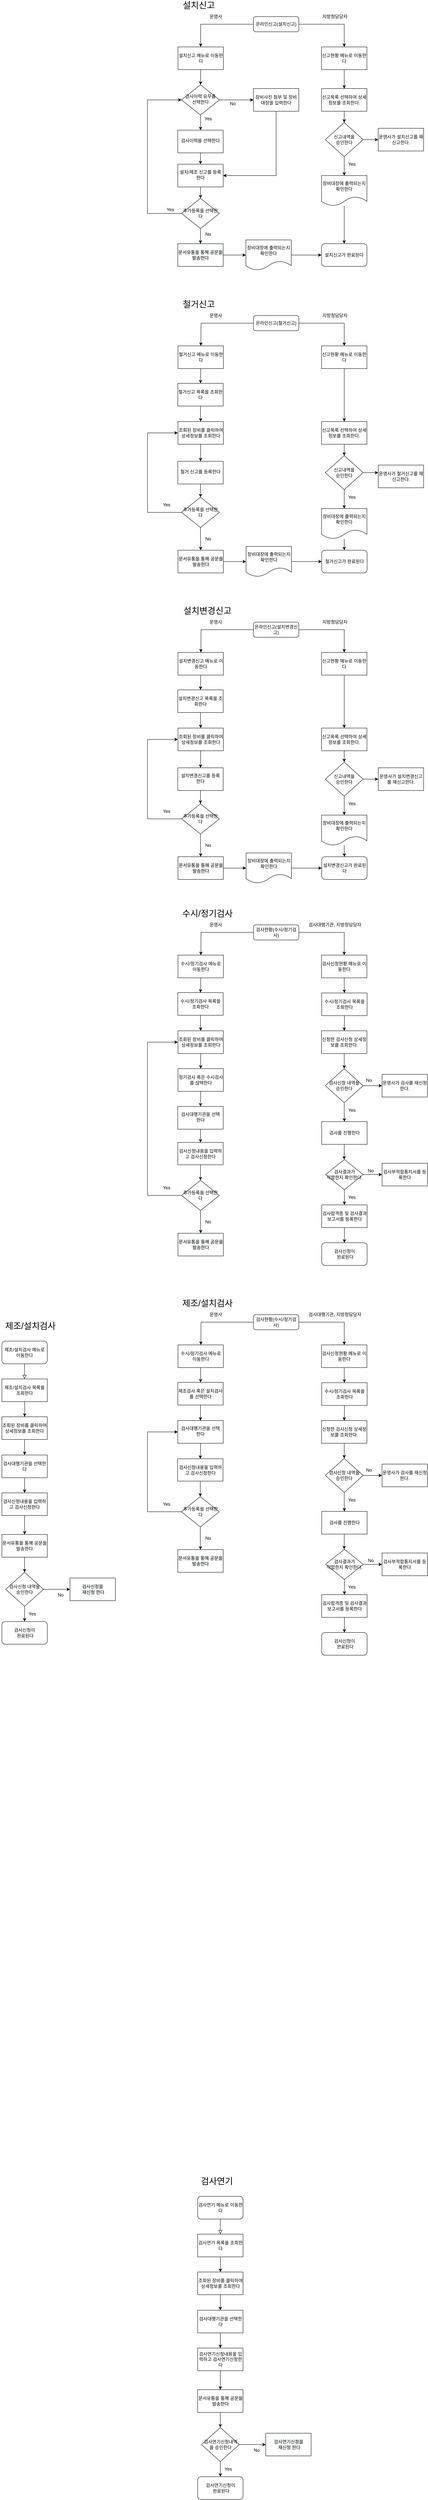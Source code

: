 <mxfile version="14.5.8" type="github">
  <diagram id="C5RBs43oDa-KdzZeNtuy" name="Page-1">
    <mxGraphModel dx="2249" dy="762" grid="1" gridSize="10" guides="1" tooltips="1" connect="1" arrows="1" fold="1" page="1" pageScale="1" pageWidth="827" pageHeight="1169" math="0" shadow="0">
      <root>
        <mxCell id="WIyWlLk6GJQsqaUBKTNV-0" />
        <mxCell id="WIyWlLk6GJQsqaUBKTNV-1" parent="WIyWlLk6GJQsqaUBKTNV-0" />
        <mxCell id="lxTzyP9Jyycn0VTd-L1F-77" value="" style="edgeStyle=orthogonalEdgeStyle;rounded=0;orthogonalLoop=1;jettySize=auto;html=1;entryX=0.5;entryY=0;entryDx=0;entryDy=0;" parent="WIyWlLk6GJQsqaUBKTNV-1" source="WIyWlLk6GJQsqaUBKTNV-3" edge="1" target="Eu_mf2mGly2LNpTWScYB-71">
          <mxGeometry relative="1" as="geometry">
            <mxPoint x="220" y="180" as="targetPoint" />
          </mxGeometry>
        </mxCell>
        <mxCell id="Eu_mf2mGly2LNpTWScYB-67" style="edgeStyle=orthogonalEdgeStyle;rounded=0;orthogonalLoop=1;jettySize=auto;html=1;entryX=0.5;entryY=0;entryDx=0;entryDy=0;" edge="1" parent="WIyWlLk6GJQsqaUBKTNV-1" source="WIyWlLk6GJQsqaUBKTNV-3" target="Eu_mf2mGly2LNpTWScYB-70">
          <mxGeometry relative="1" as="geometry">
            <Array as="points">
              <mxPoint x="600" y="100" />
            </Array>
          </mxGeometry>
        </mxCell>
        <mxCell id="WIyWlLk6GJQsqaUBKTNV-3" value="온라인신고(설치신고)" style="rounded=1;whiteSpace=wrap;html=1;fontSize=12;glass=0;strokeWidth=1;shadow=0;" parent="WIyWlLk6GJQsqaUBKTNV-1" vertex="1">
          <mxGeometry x="360" y="80" width="120" height="40" as="geometry" />
        </mxCell>
        <mxCell id="Ld-m0rTdNNkQz6go5yyE-4" value="" style="edgeStyle=orthogonalEdgeStyle;rounded=0;orthogonalLoop=1;jettySize=auto;html=1;" parent="WIyWlLk6GJQsqaUBKTNV-1" edge="1">
          <mxGeometry relative="1" as="geometry">
            <mxPoint x="270" y="300" as="sourcePoint" />
            <mxPoint x="360" y="300" as="targetPoint" />
          </mxGeometry>
        </mxCell>
        <mxCell id="Ld-m0rTdNNkQz6go5yyE-38" value="" style="edgeStyle=orthogonalEdgeStyle;rounded=0;orthogonalLoop=1;jettySize=auto;html=1;" parent="WIyWlLk6GJQsqaUBKTNV-1" target="Ld-m0rTdNNkQz6go5yyE-37" edge="1">
          <mxGeometry relative="1" as="geometry">
            <mxPoint x="220" y="340" as="sourcePoint" />
          </mxGeometry>
        </mxCell>
        <mxCell id="WIyWlLk6GJQsqaUBKTNV-6" value="검사이력 유무를 선택한다" style="rhombus;whiteSpace=wrap;html=1;shadow=0;fontFamily=Helvetica;fontSize=12;align=center;strokeWidth=1;spacing=6;spacingTop=-4;" parent="WIyWlLk6GJQsqaUBKTNV-1" vertex="1">
          <mxGeometry x="170" y="260" width="100" height="80" as="geometry" />
        </mxCell>
        <mxCell id="Ld-m0rTdNNkQz6go5yyE-19" style="edgeStyle=orthogonalEdgeStyle;rounded=0;orthogonalLoop=1;jettySize=auto;html=1;entryX=1;entryY=0.5;entryDx=0;entryDy=0;" parent="WIyWlLk6GJQsqaUBKTNV-1" target="Ld-m0rTdNNkQz6go5yyE-39" edge="1">
          <mxGeometry relative="1" as="geometry">
            <mxPoint x="290" y="530" as="targetPoint" />
            <Array as="points">
              <mxPoint x="420" y="330" />
              <mxPoint x="420" y="500" />
            </Array>
            <mxPoint x="430" y="330" as="sourcePoint" />
          </mxGeometry>
        </mxCell>
        <mxCell id="Ld-m0rTdNNkQz6go5yyE-5" value="No" style="text;html=1;align=center;verticalAlign=middle;resizable=0;points=[];autosize=1;" parent="WIyWlLk6GJQsqaUBKTNV-1" vertex="1">
          <mxGeometry x="290" y="300" width="30" height="20" as="geometry" />
        </mxCell>
        <mxCell id="Eu_mf2mGly2LNpTWScYB-81" style="edgeStyle=orthogonalEdgeStyle;rounded=0;orthogonalLoop=1;jettySize=auto;html=1;exitX=1;exitY=0.5;exitDx=0;exitDy=0;entryX=0;entryY=0.5;entryDx=0;entryDy=0;" edge="1" parent="WIyWlLk6GJQsqaUBKTNV-1" source="Ld-m0rTdNNkQz6go5yyE-28" target="Eu_mf2mGly2LNpTWScYB-83">
          <mxGeometry relative="1" as="geometry">
            <mxPoint x="710" y="405" as="targetPoint" />
          </mxGeometry>
        </mxCell>
        <mxCell id="Eu_mf2mGly2LNpTWScYB-172" value="" style="edgeStyle=orthogonalEdgeStyle;rounded=0;orthogonalLoop=1;jettySize=auto;html=1;" edge="1" parent="WIyWlLk6GJQsqaUBKTNV-1" source="Ld-m0rTdNNkQz6go5yyE-28" target="Eu_mf2mGly2LNpTWScYB-167">
          <mxGeometry relative="1" as="geometry" />
        </mxCell>
        <mxCell id="Ld-m0rTdNNkQz6go5yyE-28" value="신고내역을 &lt;br&gt;승인한다" style="rhombus;whiteSpace=wrap;html=1;" parent="WIyWlLk6GJQsqaUBKTNV-1" vertex="1">
          <mxGeometry x="550" y="360" width="100" height="90" as="geometry" />
        </mxCell>
        <mxCell id="Ld-m0rTdNNkQz6go5yyE-40" value="" style="edgeStyle=orthogonalEdgeStyle;rounded=0;orthogonalLoop=1;jettySize=auto;html=1;" parent="WIyWlLk6GJQsqaUBKTNV-1" source="Ld-m0rTdNNkQz6go5yyE-37" target="Ld-m0rTdNNkQz6go5yyE-39" edge="1">
          <mxGeometry relative="1" as="geometry" />
        </mxCell>
        <mxCell id="Ld-m0rTdNNkQz6go5yyE-37" value="검사이력을 선택한다" style="whiteSpace=wrap;html=1;shadow=0;strokeWidth=1;spacing=6;spacingTop=-4;" parent="WIyWlLk6GJQsqaUBKTNV-1" vertex="1">
          <mxGeometry x="160" y="380" width="120" height="60" as="geometry" />
        </mxCell>
        <mxCell id="Ld-m0rTdNNkQz6go5yyE-45" value="" style="edgeStyle=orthogonalEdgeStyle;rounded=0;orthogonalLoop=1;jettySize=auto;html=1;" parent="WIyWlLk6GJQsqaUBKTNV-1" source="Ld-m0rTdNNkQz6go5yyE-39" edge="1">
          <mxGeometry relative="1" as="geometry">
            <mxPoint x="220" y="560" as="targetPoint" />
          </mxGeometry>
        </mxCell>
        <mxCell id="Ld-m0rTdNNkQz6go5yyE-39" value="&lt;span&gt;설치/제조 신고를 등록한다&lt;/span&gt;" style="whiteSpace=wrap;html=1;shadow=0;strokeWidth=1;spacing=6;spacingTop=-4;" parent="WIyWlLk6GJQsqaUBKTNV-1" vertex="1">
          <mxGeometry x="160" y="470" width="120" height="60" as="geometry" />
        </mxCell>
        <mxCell id="Ld-m0rTdNNkQz6go5yyE-41" value="Yes" style="text;html=1;align=center;verticalAlign=middle;resizable=0;points=[];autosize=1;" parent="WIyWlLk6GJQsqaUBKTNV-1" vertex="1">
          <mxGeometry x="220" y="340" width="40" height="20" as="geometry" />
        </mxCell>
        <mxCell id="Ld-m0rTdNNkQz6go5yyE-42" value="Yes" style="text;html=1;align=center;verticalAlign=middle;resizable=0;points=[];autosize=1;" parent="WIyWlLk6GJQsqaUBKTNV-1" vertex="1">
          <mxGeometry x="600" y="460" width="40" height="20" as="geometry" />
        </mxCell>
        <mxCell id="Ld-m0rTdNNkQz6go5yyE-43" value="설치신고가 완료된다" style="rounded=1;whiteSpace=wrap;html=1;" parent="WIyWlLk6GJQsqaUBKTNV-1" vertex="1">
          <mxGeometry x="540" y="680" width="120" height="60" as="geometry" />
        </mxCell>
        <mxCell id="lxTzyP9Jyycn0VTd-L1F-59" value="&lt;font style=&quot;font-size: 23px&quot;&gt;설치신고&lt;/font&gt;" style="text;html=1;align=center;verticalAlign=middle;resizable=0;points=[];autosize=1;strokeColor=none;" parent="WIyWlLk6GJQsqaUBKTNV-1" vertex="1">
          <mxGeometry x="160" y="40" width="110" height="20" as="geometry" />
        </mxCell>
        <mxCell id="lxTzyP9Jyycn0VTd-L1F-90" value="&lt;span&gt;장비사진 첨부 및 장비대장을 입력한다&lt;/span&gt;" style="rounded=0;whiteSpace=wrap;html=1;" parent="WIyWlLk6GJQsqaUBKTNV-1" vertex="1">
          <mxGeometry x="360" y="270" width="120" height="60" as="geometry" />
        </mxCell>
        <mxCell id="Eu_mf2mGly2LNpTWScYB-170" value="" style="edgeStyle=orthogonalEdgeStyle;rounded=0;orthogonalLoop=1;jettySize=auto;html=1;" edge="1" parent="WIyWlLk6GJQsqaUBKTNV-1" source="wN_w3vvfWrjO0FIOCe-q-8" target="Eu_mf2mGly2LNpTWScYB-169">
          <mxGeometry relative="1" as="geometry" />
        </mxCell>
        <mxCell id="wN_w3vvfWrjO0FIOCe-q-8" value="&#xa;&#xa;&lt;span style=&quot;color: rgb(0, 0, 0); font-family: helvetica; font-size: 12px; font-style: normal; font-weight: 400; letter-spacing: normal; text-align: center; text-indent: 0px; text-transform: none; word-spacing: 0px; background-color: rgb(248, 249, 250); display: inline; float: none;&quot;&gt;문서유통을 통해 공문을 발송한다&lt;/span&gt;&#xa;&#xa;" style="rounded=0;whiteSpace=wrap;html=1;" parent="WIyWlLk6GJQsqaUBKTNV-1" vertex="1">
          <mxGeometry x="160" y="680" width="120" height="60" as="geometry" />
        </mxCell>
        <mxCell id="wN_w3vvfWrjO0FIOCe-q-22" value="&lt;font style=&quot;font-size: 23px&quot;&gt;제조/설치검사&lt;/font&gt;" style="text;html=1;align=center;verticalAlign=middle;resizable=0;points=[];autosize=1;strokeColor=none;" parent="WIyWlLk6GJQsqaUBKTNV-1" vertex="1">
          <mxGeometry x="-310" y="3530" width="160" height="20" as="geometry" />
        </mxCell>
        <mxCell id="Eu_mf2mGly2LNpTWScYB-0" value="" style="rounded=0;html=1;jettySize=auto;orthogonalLoop=1;fontSize=11;endArrow=block;endFill=0;endSize=8;strokeWidth=1;shadow=0;labelBackgroundColor=none;edgeStyle=orthogonalEdgeStyle;" edge="1" parent="WIyWlLk6GJQsqaUBKTNV-1" source="Eu_mf2mGly2LNpTWScYB-1" target="Eu_mf2mGly2LNpTWScYB-10">
          <mxGeometry relative="1" as="geometry">
            <mxPoint x="-245" y="3670" as="targetPoint" />
          </mxGeometry>
        </mxCell>
        <mxCell id="Eu_mf2mGly2LNpTWScYB-1" value="제조/설치검사 메뉴로 이동한다" style="rounded=1;whiteSpace=wrap;html=1;fontSize=12;glass=0;strokeWidth=1;shadow=0;" vertex="1" parent="WIyWlLk6GJQsqaUBKTNV-1">
          <mxGeometry x="-305" y="3580" width="120" height="60" as="geometry" />
        </mxCell>
        <mxCell id="Eu_mf2mGly2LNpTWScYB-2" value="" style="edgeStyle=orthogonalEdgeStyle;rounded=0;orthogonalLoop=1;jettySize=auto;html=1;" edge="1" parent="WIyWlLk6GJQsqaUBKTNV-1">
          <mxGeometry relative="1" as="geometry">
            <mxPoint x="-245" y="3740" as="sourcePoint" />
            <mxPoint x="-245" y="3780" as="targetPoint" />
          </mxGeometry>
        </mxCell>
        <mxCell id="Eu_mf2mGly2LNpTWScYB-3" value="" style="edgeStyle=orthogonalEdgeStyle;rounded=0;orthogonalLoop=1;jettySize=auto;html=1;entryX=0.5;entryY=0;entryDx=0;entryDy=0;" edge="1" parent="WIyWlLk6GJQsqaUBKTNV-1" target="Eu_mf2mGly2LNpTWScYB-6">
          <mxGeometry relative="1" as="geometry">
            <mxPoint x="-250" y="4466" as="targetPoint" />
            <mxPoint x="-250" y="4151" as="sourcePoint" />
            <Array as="points">
              <mxPoint x="-245" y="4151" />
            </Array>
          </mxGeometry>
        </mxCell>
        <mxCell id="Eu_mf2mGly2LNpTWScYB-4" value="" style="edgeStyle=orthogonalEdgeStyle;rounded=0;orthogonalLoop=1;jettySize=auto;html=1;" edge="1" parent="WIyWlLk6GJQsqaUBKTNV-1" source="Eu_mf2mGly2LNpTWScYB-6">
          <mxGeometry relative="1" as="geometry">
            <mxPoint x="-245" y="4321" as="targetPoint" />
          </mxGeometry>
        </mxCell>
        <mxCell id="Eu_mf2mGly2LNpTWScYB-5" value="" style="edgeStyle=orthogonalEdgeStyle;rounded=0;orthogonalLoop=1;jettySize=auto;html=1;entryX=0;entryY=0.5;entryDx=0;entryDy=0;" edge="1" parent="WIyWlLk6GJQsqaUBKTNV-1" source="Eu_mf2mGly2LNpTWScYB-6" target="Eu_mf2mGly2LNpTWScYB-17">
          <mxGeometry relative="1" as="geometry">
            <mxPoint x="-120" y="4236" as="targetPoint" />
          </mxGeometry>
        </mxCell>
        <mxCell id="Eu_mf2mGly2LNpTWScYB-6" value="검사신청 내역을 &lt;br&gt;승인한다" style="rhombus;whiteSpace=wrap;html=1;" vertex="1" parent="WIyWlLk6GJQsqaUBKTNV-1">
          <mxGeometry x="-295" y="4191" width="100" height="90" as="geometry" />
        </mxCell>
        <mxCell id="Eu_mf2mGly2LNpTWScYB-7" value="No" style="text;html=1;align=center;verticalAlign=middle;resizable=0;points=[];autosize=1;" vertex="1" parent="WIyWlLk6GJQsqaUBKTNV-1">
          <mxGeometry x="-165" y="4241" width="30" height="20" as="geometry" />
        </mxCell>
        <mxCell id="Eu_mf2mGly2LNpTWScYB-8" value="Yes" style="text;html=1;align=center;verticalAlign=middle;resizable=0;points=[];autosize=1;" vertex="1" parent="WIyWlLk6GJQsqaUBKTNV-1">
          <mxGeometry x="-245" y="4291" width="40" height="20" as="geometry" />
        </mxCell>
        <mxCell id="Eu_mf2mGly2LNpTWScYB-9" value="검사신청이&lt;br&gt;&amp;nbsp;완료된다" style="rounded=1;whiteSpace=wrap;html=1;" vertex="1" parent="WIyWlLk6GJQsqaUBKTNV-1">
          <mxGeometry x="-305" y="4321" width="120" height="60" as="geometry" />
        </mxCell>
        <mxCell id="Eu_mf2mGly2LNpTWScYB-10" value="제조/설치검사 목록을 조회한다" style="rounded=0;whiteSpace=wrap;html=1;" vertex="1" parent="WIyWlLk6GJQsqaUBKTNV-1">
          <mxGeometry x="-305" y="3680" width="120" height="60" as="geometry" />
        </mxCell>
        <mxCell id="Eu_mf2mGly2LNpTWScYB-12" value="" style="edgeStyle=orthogonalEdgeStyle;rounded=0;orthogonalLoop=1;jettySize=auto;html=1;" edge="1" parent="WIyWlLk6GJQsqaUBKTNV-1">
          <mxGeometry relative="1" as="geometry">
            <mxPoint x="-245" y="3840" as="sourcePoint" />
            <mxPoint x="-245" y="3881" as="targetPoint" />
          </mxGeometry>
        </mxCell>
        <mxCell id="Eu_mf2mGly2LNpTWScYB-13" value="&lt;span&gt;조회된 장비를 클릭하여 상세정보를 조회한다&lt;/span&gt;" style="rounded=0;whiteSpace=wrap;html=1;" vertex="1" parent="WIyWlLk6GJQsqaUBKTNV-1">
          <mxGeometry x="-305" y="3780" width="120" height="60" as="geometry" />
        </mxCell>
        <mxCell id="Eu_mf2mGly2LNpTWScYB-14" value="" style="edgeStyle=orthogonalEdgeStyle;rounded=0;orthogonalLoop=1;jettySize=auto;html=1;" edge="1" parent="WIyWlLk6GJQsqaUBKTNV-1" source="Eu_mf2mGly2LNpTWScYB-15" target="Eu_mf2mGly2LNpTWScYB-19">
          <mxGeometry relative="1" as="geometry" />
        </mxCell>
        <mxCell id="Eu_mf2mGly2LNpTWScYB-15" value="&lt;span&gt;검사대행기관을 선택한다&lt;br&gt;&lt;/span&gt;" style="rounded=0;whiteSpace=wrap;html=1;" vertex="1" parent="WIyWlLk6GJQsqaUBKTNV-1">
          <mxGeometry x="-305" y="3881" width="120" height="60" as="geometry" />
        </mxCell>
        <mxCell id="Eu_mf2mGly2LNpTWScYB-16" value="&lt;span&gt;문서유통을 통해 공문을 발송한다&lt;/span&gt;" style="rounded=0;whiteSpace=wrap;html=1;" vertex="1" parent="WIyWlLk6GJQsqaUBKTNV-1">
          <mxGeometry x="-305" y="4091" width="120" height="60" as="geometry" />
        </mxCell>
        <mxCell id="Eu_mf2mGly2LNpTWScYB-17" value="&#xa;&#xa;&lt;span style=&quot;color: rgb(0, 0, 0); font-family: helvetica; font-size: 12px; font-style: normal; font-weight: 400; letter-spacing: normal; text-align: center; text-indent: 0px; text-transform: none; word-spacing: 0px; background-color: rgb(248, 249, 250); display: inline; float: none;&quot;&gt;검사신청을&lt;/span&gt;&lt;br style=&quot;color: rgb(0, 0, 0); font-family: helvetica; font-size: 12px; font-style: normal; font-weight: 400; letter-spacing: normal; text-align: center; text-indent: 0px; text-transform: none; word-spacing: 0px; background-color: rgb(248, 249, 250);&quot;&gt;&lt;span style=&quot;color: rgb(0, 0, 0); font-family: helvetica; font-size: 12px; font-style: normal; font-weight: 400; letter-spacing: normal; text-align: center; text-indent: 0px; text-transform: none; word-spacing: 0px; background-color: rgb(248, 249, 250); display: inline; float: none;&quot;&gt;&amp;nbsp;재신청 한다&lt;/span&gt;&#xa;&#xa;" style="rounded=0;whiteSpace=wrap;html=1;" vertex="1" parent="WIyWlLk6GJQsqaUBKTNV-1">
          <mxGeometry x="-125" y="4206" width="120" height="60" as="geometry" />
        </mxCell>
        <mxCell id="Eu_mf2mGly2LNpTWScYB-18" value="" style="edgeStyle=orthogonalEdgeStyle;rounded=0;orthogonalLoop=1;jettySize=auto;html=1;" edge="1" parent="WIyWlLk6GJQsqaUBKTNV-1" source="Eu_mf2mGly2LNpTWScYB-19" target="Eu_mf2mGly2LNpTWScYB-16">
          <mxGeometry relative="1" as="geometry" />
        </mxCell>
        <mxCell id="Eu_mf2mGly2LNpTWScYB-19" value="검사신청내용을 입력하고 검사신청한다" style="rounded=0;whiteSpace=wrap;html=1;" vertex="1" parent="WIyWlLk6GJQsqaUBKTNV-1">
          <mxGeometry x="-305" y="3981" width="120" height="60" as="geometry" />
        </mxCell>
        <mxCell id="Eu_mf2mGly2LNpTWScYB-20" value="&lt;font style=&quot;font-size: 23px&quot;&gt;검사연기&lt;/font&gt;" style="text;html=1;align=center;verticalAlign=middle;resizable=0;points=[];autosize=1;strokeColor=none;" vertex="1" parent="WIyWlLk6GJQsqaUBKTNV-1">
          <mxGeometry x="207.5" y="5790" width="110" height="20" as="geometry" />
        </mxCell>
        <mxCell id="Eu_mf2mGly2LNpTWScYB-21" value="" style="rounded=0;html=1;jettySize=auto;orthogonalLoop=1;fontSize=11;endArrow=block;endFill=0;endSize=8;strokeWidth=1;shadow=0;labelBackgroundColor=none;edgeStyle=orthogonalEdgeStyle;" edge="1" parent="WIyWlLk6GJQsqaUBKTNV-1" source="Eu_mf2mGly2LNpTWScYB-22" target="Eu_mf2mGly2LNpTWScYB-31">
          <mxGeometry relative="1" as="geometry">
            <mxPoint x="272.5" y="5930" as="targetPoint" />
          </mxGeometry>
        </mxCell>
        <mxCell id="Eu_mf2mGly2LNpTWScYB-22" value="검사연기 메뉴로 이동한다" style="rounded=1;whiteSpace=wrap;html=1;fontSize=12;glass=0;strokeWidth=1;shadow=0;" vertex="1" parent="WIyWlLk6GJQsqaUBKTNV-1">
          <mxGeometry x="212.5" y="5840" width="120" height="60" as="geometry" />
        </mxCell>
        <mxCell id="Eu_mf2mGly2LNpTWScYB-23" value="" style="edgeStyle=orthogonalEdgeStyle;rounded=0;orthogonalLoop=1;jettySize=auto;html=1;" edge="1" parent="WIyWlLk6GJQsqaUBKTNV-1">
          <mxGeometry relative="1" as="geometry">
            <mxPoint x="272.5" y="6000" as="sourcePoint" />
            <mxPoint x="272.5" y="6040" as="targetPoint" />
          </mxGeometry>
        </mxCell>
        <mxCell id="Eu_mf2mGly2LNpTWScYB-24" value="" style="edgeStyle=orthogonalEdgeStyle;rounded=0;orthogonalLoop=1;jettySize=auto;html=1;entryX=0.5;entryY=0;entryDx=0;entryDy=0;" edge="1" parent="WIyWlLk6GJQsqaUBKTNV-1" target="Eu_mf2mGly2LNpTWScYB-27">
          <mxGeometry relative="1" as="geometry">
            <mxPoint x="267.5" y="6726" as="targetPoint" />
            <mxPoint x="267.5" y="6411" as="sourcePoint" />
            <Array as="points">
              <mxPoint x="272.5" y="6411" />
            </Array>
          </mxGeometry>
        </mxCell>
        <mxCell id="Eu_mf2mGly2LNpTWScYB-25" value="" style="edgeStyle=orthogonalEdgeStyle;rounded=0;orthogonalLoop=1;jettySize=auto;html=1;" edge="1" parent="WIyWlLk6GJQsqaUBKTNV-1" source="Eu_mf2mGly2LNpTWScYB-27">
          <mxGeometry relative="1" as="geometry">
            <mxPoint x="272.5" y="6581" as="targetPoint" />
          </mxGeometry>
        </mxCell>
        <mxCell id="Eu_mf2mGly2LNpTWScYB-26" value="" style="edgeStyle=orthogonalEdgeStyle;rounded=0;orthogonalLoop=1;jettySize=auto;html=1;entryX=0;entryY=0.5;entryDx=0;entryDy=0;" edge="1" parent="WIyWlLk6GJQsqaUBKTNV-1" source="Eu_mf2mGly2LNpTWScYB-27" target="Eu_mf2mGly2LNpTWScYB-37">
          <mxGeometry relative="1" as="geometry">
            <mxPoint x="397.5" y="6496" as="targetPoint" />
          </mxGeometry>
        </mxCell>
        <mxCell id="Eu_mf2mGly2LNpTWScYB-27" value="검사연기신청내역을&amp;nbsp;승인한다" style="rhombus;whiteSpace=wrap;html=1;" vertex="1" parent="WIyWlLk6GJQsqaUBKTNV-1">
          <mxGeometry x="222.5" y="6451" width="100" height="90" as="geometry" />
        </mxCell>
        <mxCell id="Eu_mf2mGly2LNpTWScYB-28" value="No" style="text;html=1;align=center;verticalAlign=middle;resizable=0;points=[];autosize=1;" vertex="1" parent="WIyWlLk6GJQsqaUBKTNV-1">
          <mxGeometry x="352.5" y="6501" width="30" height="20" as="geometry" />
        </mxCell>
        <mxCell id="Eu_mf2mGly2LNpTWScYB-29" value="Yes" style="text;html=1;align=center;verticalAlign=middle;resizable=0;points=[];autosize=1;" vertex="1" parent="WIyWlLk6GJQsqaUBKTNV-1">
          <mxGeometry x="272.5" y="6551" width="40" height="20" as="geometry" />
        </mxCell>
        <mxCell id="Eu_mf2mGly2LNpTWScYB-30" value="검사연기신청이&lt;br&gt;&amp;nbsp;완료된다" style="rounded=1;whiteSpace=wrap;html=1;" vertex="1" parent="WIyWlLk6GJQsqaUBKTNV-1">
          <mxGeometry x="212.5" y="6581" width="120" height="60" as="geometry" />
        </mxCell>
        <mxCell id="Eu_mf2mGly2LNpTWScYB-31" value="검사연기 목록을 조회한다" style="rounded=0;whiteSpace=wrap;html=1;" vertex="1" parent="WIyWlLk6GJQsqaUBKTNV-1">
          <mxGeometry x="212.5" y="5940" width="120" height="60" as="geometry" />
        </mxCell>
        <mxCell id="Eu_mf2mGly2LNpTWScYB-32" value="" style="edgeStyle=orthogonalEdgeStyle;rounded=0;orthogonalLoop=1;jettySize=auto;html=1;" edge="1" parent="WIyWlLk6GJQsqaUBKTNV-1">
          <mxGeometry relative="1" as="geometry">
            <mxPoint x="272.5" y="6100" as="sourcePoint" />
            <mxPoint x="272.5" y="6141" as="targetPoint" />
          </mxGeometry>
        </mxCell>
        <mxCell id="Eu_mf2mGly2LNpTWScYB-33" value="&lt;span&gt;조회된 장비를 클릭하여 상세정보를 조회한다&lt;/span&gt;" style="rounded=0;whiteSpace=wrap;html=1;" vertex="1" parent="WIyWlLk6GJQsqaUBKTNV-1">
          <mxGeometry x="212.5" y="6040" width="120" height="60" as="geometry" />
        </mxCell>
        <mxCell id="Eu_mf2mGly2LNpTWScYB-34" value="" style="edgeStyle=orthogonalEdgeStyle;rounded=0;orthogonalLoop=1;jettySize=auto;html=1;" edge="1" parent="WIyWlLk6GJQsqaUBKTNV-1" source="Eu_mf2mGly2LNpTWScYB-35" target="Eu_mf2mGly2LNpTWScYB-39">
          <mxGeometry relative="1" as="geometry" />
        </mxCell>
        <mxCell id="Eu_mf2mGly2LNpTWScYB-35" value="&lt;span&gt;검사대행기관을 선택한다&lt;br&gt;&lt;/span&gt;" style="rounded=0;whiteSpace=wrap;html=1;" vertex="1" parent="WIyWlLk6GJQsqaUBKTNV-1">
          <mxGeometry x="212.5" y="6141" width="120" height="60" as="geometry" />
        </mxCell>
        <mxCell id="Eu_mf2mGly2LNpTWScYB-36" value="&lt;span&gt;문서유통을 통해 공문을 발송한다&lt;/span&gt;" style="rounded=0;whiteSpace=wrap;html=1;" vertex="1" parent="WIyWlLk6GJQsqaUBKTNV-1">
          <mxGeometry x="212.5" y="6351" width="120" height="60" as="geometry" />
        </mxCell>
        <mxCell id="Eu_mf2mGly2LNpTWScYB-37" value="&lt;span style=&quot;color: rgb(0 , 0 , 0) ; font-family: &amp;#34;helvetica&amp;#34; ; font-size: 12px ; font-style: normal ; font-weight: 400 ; letter-spacing: normal ; text-align: center ; text-indent: 0px ; text-transform: none ; word-spacing: 0px ; background-color: rgb(248 , 249 , 250) ; display: inline ; float: none&quot;&gt;검사연기신청을&lt;/span&gt;&lt;br style=&quot;color: rgb(0 , 0 , 0) ; font-family: &amp;#34;helvetica&amp;#34; ; font-size: 12px ; font-style: normal ; font-weight: 400 ; letter-spacing: normal ; text-align: center ; text-indent: 0px ; text-transform: none ; word-spacing: 0px ; background-color: rgb(248 , 249 , 250)&quot;&gt;&lt;span style=&quot;color: rgb(0 , 0 , 0) ; font-family: &amp;#34;helvetica&amp;#34; ; font-size: 12px ; font-style: normal ; font-weight: 400 ; letter-spacing: normal ; text-align: center ; text-indent: 0px ; text-transform: none ; word-spacing: 0px ; background-color: rgb(248 , 249 , 250) ; display: inline ; float: none&quot;&gt;&amp;nbsp;재신청 한다&lt;/span&gt;" style="rounded=0;whiteSpace=wrap;html=1;" vertex="1" parent="WIyWlLk6GJQsqaUBKTNV-1">
          <mxGeometry x="392.5" y="6466" width="120" height="60" as="geometry" />
        </mxCell>
        <mxCell id="Eu_mf2mGly2LNpTWScYB-38" value="" style="edgeStyle=orthogonalEdgeStyle;rounded=0;orthogonalLoop=1;jettySize=auto;html=1;" edge="1" parent="WIyWlLk6GJQsqaUBKTNV-1" source="Eu_mf2mGly2LNpTWScYB-39" target="Eu_mf2mGly2LNpTWScYB-36">
          <mxGeometry relative="1" as="geometry" />
        </mxCell>
        <mxCell id="Eu_mf2mGly2LNpTWScYB-39" value="검사연기신청내용을 입력하고 검사연기신청한다" style="rounded=0;whiteSpace=wrap;html=1;" vertex="1" parent="WIyWlLk6GJQsqaUBKTNV-1">
          <mxGeometry x="212.5" y="6241" width="120" height="60" as="geometry" />
        </mxCell>
        <mxCell id="Eu_mf2mGly2LNpTWScYB-41" style="edgeStyle=orthogonalEdgeStyle;rounded=0;orthogonalLoop=1;jettySize=auto;html=1;entryX=0;entryY=0.5;entryDx=0;entryDy=0;" edge="1" parent="WIyWlLk6GJQsqaUBKTNV-1" source="Eu_mf2mGly2LNpTWScYB-40" target="WIyWlLk6GJQsqaUBKTNV-6">
          <mxGeometry relative="1" as="geometry">
            <mxPoint x="60" y="280" as="targetPoint" />
            <Array as="points">
              <mxPoint x="80" y="600" />
              <mxPoint x="80" y="300" />
            </Array>
          </mxGeometry>
        </mxCell>
        <mxCell id="Eu_mf2mGly2LNpTWScYB-42" value="" style="edgeStyle=orthogonalEdgeStyle;rounded=0;orthogonalLoop=1;jettySize=auto;html=1;" edge="1" parent="WIyWlLk6GJQsqaUBKTNV-1" source="Eu_mf2mGly2LNpTWScYB-40" target="wN_w3vvfWrjO0FIOCe-q-8">
          <mxGeometry relative="1" as="geometry" />
        </mxCell>
        <mxCell id="Eu_mf2mGly2LNpTWScYB-40" value="추가등록을 선택한다" style="rhombus;whiteSpace=wrap;html=1;" vertex="1" parent="WIyWlLk6GJQsqaUBKTNV-1">
          <mxGeometry x="170" y="560" width="100" height="80" as="geometry" />
        </mxCell>
        <mxCell id="Eu_mf2mGly2LNpTWScYB-43" value="Yes" style="text;html=1;align=center;verticalAlign=middle;resizable=0;points=[];autosize=1;strokeColor=none;" vertex="1" parent="WIyWlLk6GJQsqaUBKTNV-1">
          <mxGeometry x="120" y="580" width="40" height="20" as="geometry" />
        </mxCell>
        <mxCell id="Eu_mf2mGly2LNpTWScYB-44" value="No" style="text;html=1;align=center;verticalAlign=middle;resizable=0;points=[];autosize=1;strokeColor=none;" vertex="1" parent="WIyWlLk6GJQsqaUBKTNV-1">
          <mxGeometry x="225" y="645" width="30" height="20" as="geometry" />
        </mxCell>
        <mxCell id="Eu_mf2mGly2LNpTWScYB-77" value="" style="edgeStyle=orthogonalEdgeStyle;rounded=0;orthogonalLoop=1;jettySize=auto;html=1;" edge="1" parent="WIyWlLk6GJQsqaUBKTNV-1" source="Eu_mf2mGly2LNpTWScYB-70" target="Eu_mf2mGly2LNpTWScYB-76">
          <mxGeometry relative="1" as="geometry" />
        </mxCell>
        <mxCell id="Eu_mf2mGly2LNpTWScYB-70" value="신고현황 메뉴로 이동한다" style="rounded=0;whiteSpace=wrap;html=1;" vertex="1" parent="WIyWlLk6GJQsqaUBKTNV-1">
          <mxGeometry x="540" y="160" width="120" height="60" as="geometry" />
        </mxCell>
        <mxCell id="Eu_mf2mGly2LNpTWScYB-72" value="" style="edgeStyle=orthogonalEdgeStyle;rounded=0;orthogonalLoop=1;jettySize=auto;html=1;" edge="1" parent="WIyWlLk6GJQsqaUBKTNV-1" source="Eu_mf2mGly2LNpTWScYB-71" target="WIyWlLk6GJQsqaUBKTNV-6">
          <mxGeometry relative="1" as="geometry" />
        </mxCell>
        <mxCell id="Eu_mf2mGly2LNpTWScYB-71" value="설치신고 메뉴로 이동한다" style="rounded=0;whiteSpace=wrap;html=1;" vertex="1" parent="WIyWlLk6GJQsqaUBKTNV-1">
          <mxGeometry x="160.5" y="160" width="120" height="60" as="geometry" />
        </mxCell>
        <mxCell id="Eu_mf2mGly2LNpTWScYB-73" value="지방청담당자" style="text;html=1;align=center;verticalAlign=middle;resizable=0;points=[];autosize=1;strokeColor=none;" vertex="1" parent="WIyWlLk6GJQsqaUBKTNV-1">
          <mxGeometry x="530" y="70" width="90" height="20" as="geometry" />
        </mxCell>
        <mxCell id="Eu_mf2mGly2LNpTWScYB-74" value="운영사" style="text;html=1;align=center;verticalAlign=middle;resizable=0;points=[];autosize=1;strokeColor=none;" vertex="1" parent="WIyWlLk6GJQsqaUBKTNV-1">
          <mxGeometry x="235" y="70" width="50" height="20" as="geometry" />
        </mxCell>
        <mxCell id="Eu_mf2mGly2LNpTWScYB-78" value="" style="edgeStyle=orthogonalEdgeStyle;rounded=0;orthogonalLoop=1;jettySize=auto;html=1;" edge="1" parent="WIyWlLk6GJQsqaUBKTNV-1" source="Eu_mf2mGly2LNpTWScYB-76" target="Ld-m0rTdNNkQz6go5yyE-28">
          <mxGeometry relative="1" as="geometry" />
        </mxCell>
        <mxCell id="Eu_mf2mGly2LNpTWScYB-76" value="신고목록 선택하여 상세정보를 조회한다." style="rounded=0;whiteSpace=wrap;html=1;" vertex="1" parent="WIyWlLk6GJQsqaUBKTNV-1">
          <mxGeometry x="540" y="270" width="120" height="60" as="geometry" />
        </mxCell>
        <mxCell id="Eu_mf2mGly2LNpTWScYB-83" value="운영사가 설치신고를 재신고한다." style="rounded=0;whiteSpace=wrap;html=1;" vertex="1" parent="WIyWlLk6GJQsqaUBKTNV-1">
          <mxGeometry x="690" y="375" width="120" height="60" as="geometry" />
        </mxCell>
        <mxCell id="Eu_mf2mGly2LNpTWScYB-174" value="" style="edgeStyle=orthogonalEdgeStyle;rounded=0;orthogonalLoop=1;jettySize=auto;html=1;" edge="1" parent="WIyWlLk6GJQsqaUBKTNV-1" source="Eu_mf2mGly2LNpTWScYB-167" target="Ld-m0rTdNNkQz6go5yyE-43">
          <mxGeometry relative="1" as="geometry" />
        </mxCell>
        <mxCell id="Eu_mf2mGly2LNpTWScYB-167" value="장비대장에 출력되는지 확인한다" style="shape=document;whiteSpace=wrap;html=1;boundedLbl=1;" vertex="1" parent="WIyWlLk6GJQsqaUBKTNV-1">
          <mxGeometry x="540" y="500" width="120" height="80" as="geometry" />
        </mxCell>
        <mxCell id="Eu_mf2mGly2LNpTWScYB-173" value="" style="edgeStyle=orthogonalEdgeStyle;rounded=0;orthogonalLoop=1;jettySize=auto;html=1;" edge="1" parent="WIyWlLk6GJQsqaUBKTNV-1" source="Eu_mf2mGly2LNpTWScYB-169" target="Ld-m0rTdNNkQz6go5yyE-43">
          <mxGeometry relative="1" as="geometry" />
        </mxCell>
        <mxCell id="Eu_mf2mGly2LNpTWScYB-169" value="장비대장에 출력되는지 확인한다" style="shape=document;whiteSpace=wrap;html=1;boundedLbl=1;" vertex="1" parent="WIyWlLk6GJQsqaUBKTNV-1">
          <mxGeometry x="340" y="670" width="120" height="80" as="geometry" />
        </mxCell>
        <mxCell id="Eu_mf2mGly2LNpTWScYB-175" value="" style="edgeStyle=orthogonalEdgeStyle;rounded=0;orthogonalLoop=1;jettySize=auto;html=1;" edge="1" parent="WIyWlLk6GJQsqaUBKTNV-1" source="Eu_mf2mGly2LNpTWScYB-176" target="Eu_mf2mGly2LNpTWScYB-178">
          <mxGeometry relative="1" as="geometry" />
        </mxCell>
        <mxCell id="Eu_mf2mGly2LNpTWScYB-176" value="철거신고 메뉴로 이동한다" style="rounded=0;whiteSpace=wrap;html=1;" vertex="1" parent="WIyWlLk6GJQsqaUBKTNV-1">
          <mxGeometry x="160.5" y="950" width="120" height="60" as="geometry" />
        </mxCell>
        <mxCell id="Eu_mf2mGly2LNpTWScYB-222" style="edgeStyle=orthogonalEdgeStyle;rounded=0;orthogonalLoop=1;jettySize=auto;html=1;entryX=0.5;entryY=0;entryDx=0;entryDy=0;" edge="1" parent="WIyWlLk6GJQsqaUBKTNV-1" source="Eu_mf2mGly2LNpTWScYB-178" target="Eu_mf2mGly2LNpTWScYB-179">
          <mxGeometry relative="1" as="geometry" />
        </mxCell>
        <mxCell id="Eu_mf2mGly2LNpTWScYB-178" value="철거신고 목록을 조회한다" style="rounded=0;whiteSpace=wrap;html=1;" vertex="1" parent="WIyWlLk6GJQsqaUBKTNV-1">
          <mxGeometry x="160" y="1049" width="120" height="60" as="geometry" />
        </mxCell>
        <mxCell id="Eu_mf2mGly2LNpTWScYB-179" value="&lt;span&gt;조회된 장비를 클릭하여 상세정보를 조회한다&lt;/span&gt;" style="rounded=0;whiteSpace=wrap;html=1;" vertex="1" parent="WIyWlLk6GJQsqaUBKTNV-1">
          <mxGeometry x="160.5" y="1150" width="120" height="60" as="geometry" />
        </mxCell>
        <mxCell id="Eu_mf2mGly2LNpTWScYB-180" value="" style="edgeStyle=orthogonalEdgeStyle;rounded=0;orthogonalLoop=1;jettySize=auto;html=1;" edge="1" parent="WIyWlLk6GJQsqaUBKTNV-1" source="Eu_mf2mGly2LNpTWScYB-182">
          <mxGeometry relative="1" as="geometry">
            <mxPoint x="221" y="950" as="targetPoint" />
          </mxGeometry>
        </mxCell>
        <mxCell id="Eu_mf2mGly2LNpTWScYB-181" style="edgeStyle=orthogonalEdgeStyle;rounded=0;orthogonalLoop=1;jettySize=auto;html=1;entryX=0.5;entryY=0;entryDx=0;entryDy=0;" edge="1" parent="WIyWlLk6GJQsqaUBKTNV-1" source="Eu_mf2mGly2LNpTWScYB-182" target="Eu_mf2mGly2LNpTWScYB-208">
          <mxGeometry relative="1" as="geometry">
            <Array as="points">
              <mxPoint x="600" y="890" />
            </Array>
          </mxGeometry>
        </mxCell>
        <mxCell id="Eu_mf2mGly2LNpTWScYB-182" value="온라인신고(철거신고)" style="rounded=1;whiteSpace=wrap;html=1;fontSize=12;glass=0;strokeWidth=1;shadow=0;" vertex="1" parent="WIyWlLk6GJQsqaUBKTNV-1">
          <mxGeometry x="360" y="870" width="120" height="40" as="geometry" />
        </mxCell>
        <mxCell id="Eu_mf2mGly2LNpTWScYB-184" value="" style="edgeStyle=orthogonalEdgeStyle;rounded=0;orthogonalLoop=1;jettySize=auto;html=1;exitX=0.5;exitY=1;exitDx=0;exitDy=0;entryX=0.5;entryY=0;entryDx=0;entryDy=0;" edge="1" parent="WIyWlLk6GJQsqaUBKTNV-1" target="Eu_mf2mGly2LNpTWScYB-194" source="Eu_mf2mGly2LNpTWScYB-179">
          <mxGeometry relative="1" as="geometry">
            <mxPoint x="220" y="1220" as="sourcePoint" />
            <mxPoint x="220" y="1260" as="targetPoint" />
          </mxGeometry>
        </mxCell>
        <mxCell id="Eu_mf2mGly2LNpTWScYB-188" style="edgeStyle=orthogonalEdgeStyle;rounded=0;orthogonalLoop=1;jettySize=auto;html=1;exitX=1;exitY=0.5;exitDx=0;exitDy=0;entryX=0;entryY=0.5;entryDx=0;entryDy=0;" edge="1" parent="WIyWlLk6GJQsqaUBKTNV-1" source="Eu_mf2mGly2LNpTWScYB-190">
          <mxGeometry relative="1" as="geometry">
            <mxPoint x="690" y="1285" as="targetPoint" />
          </mxGeometry>
        </mxCell>
        <mxCell id="Eu_mf2mGly2LNpTWScYB-189" value="" style="edgeStyle=orthogonalEdgeStyle;rounded=0;orthogonalLoop=1;jettySize=auto;html=1;" edge="1" parent="WIyWlLk6GJQsqaUBKTNV-1" source="Eu_mf2mGly2LNpTWScYB-190" target="Eu_mf2mGly2LNpTWScYB-217">
          <mxGeometry relative="1" as="geometry" />
        </mxCell>
        <mxCell id="Eu_mf2mGly2LNpTWScYB-190" value="신고내역을 &lt;br&gt;승인한다" style="rhombus;whiteSpace=wrap;html=1;" vertex="1" parent="WIyWlLk6GJQsqaUBKTNV-1">
          <mxGeometry x="550" y="1240" width="100" height="90" as="geometry" />
        </mxCell>
        <mxCell id="Eu_mf2mGly2LNpTWScYB-224" value="" style="edgeStyle=orthogonalEdgeStyle;rounded=0;orthogonalLoop=1;jettySize=auto;html=1;" edge="1" parent="WIyWlLk6GJQsqaUBKTNV-1" source="Eu_mf2mGly2LNpTWScYB-194" target="Eu_mf2mGly2LNpTWScYB-204">
          <mxGeometry relative="1" as="geometry" />
        </mxCell>
        <mxCell id="Eu_mf2mGly2LNpTWScYB-194" value="&lt;span&gt;철거 신고를 등록한다&lt;/span&gt;" style="whiteSpace=wrap;html=1;shadow=0;strokeWidth=1;spacing=6;spacingTop=-4;" vertex="1" parent="WIyWlLk6GJQsqaUBKTNV-1">
          <mxGeometry x="160" y="1255" width="120" height="60" as="geometry" />
        </mxCell>
        <mxCell id="Eu_mf2mGly2LNpTWScYB-196" value="Yes" style="text;html=1;align=center;verticalAlign=middle;resizable=0;points=[];autosize=1;" vertex="1" parent="WIyWlLk6GJQsqaUBKTNV-1">
          <mxGeometry x="600" y="1340" width="40" height="20" as="geometry" />
        </mxCell>
        <mxCell id="Eu_mf2mGly2LNpTWScYB-197" value="철거신고가 완료된다" style="rounded=1;whiteSpace=wrap;html=1;" vertex="1" parent="WIyWlLk6GJQsqaUBKTNV-1">
          <mxGeometry x="540.5" y="1490" width="120" height="60" as="geometry" />
        </mxCell>
        <mxCell id="Eu_mf2mGly2LNpTWScYB-198" value="&lt;font style=&quot;font-size: 23px&quot;&gt;철거신고&lt;/font&gt;" style="text;html=1;align=center;verticalAlign=middle;resizable=0;points=[];autosize=1;strokeColor=none;" vertex="1" parent="WIyWlLk6GJQsqaUBKTNV-1">
          <mxGeometry x="160" y="830" width="110" height="20" as="geometry" />
        </mxCell>
        <mxCell id="Eu_mf2mGly2LNpTWScYB-200" value="" style="edgeStyle=orthogonalEdgeStyle;rounded=0;orthogonalLoop=1;jettySize=auto;html=1;" edge="1" parent="WIyWlLk6GJQsqaUBKTNV-1" source="Eu_mf2mGly2LNpTWScYB-201" target="Eu_mf2mGly2LNpTWScYB-219">
          <mxGeometry relative="1" as="geometry" />
        </mxCell>
        <mxCell id="Eu_mf2mGly2LNpTWScYB-201" value="&#xa;&#xa;&lt;span style=&quot;color: rgb(0, 0, 0); font-family: helvetica; font-size: 12px; font-style: normal; font-weight: 400; letter-spacing: normal; text-align: center; text-indent: 0px; text-transform: none; word-spacing: 0px; background-color: rgb(248, 249, 250); display: inline; float: none;&quot;&gt;문서유통을 통해 공문을 발송한다&lt;/span&gt;&#xa;&#xa;" style="rounded=0;whiteSpace=wrap;html=1;" vertex="1" parent="WIyWlLk6GJQsqaUBKTNV-1">
          <mxGeometry x="160.5" y="1490" width="120" height="60" as="geometry" />
        </mxCell>
        <mxCell id="Eu_mf2mGly2LNpTWScYB-202" style="edgeStyle=orthogonalEdgeStyle;rounded=0;orthogonalLoop=1;jettySize=auto;html=1;exitX=0;exitY=0.5;exitDx=0;exitDy=0;" edge="1" parent="WIyWlLk6GJQsqaUBKTNV-1" source="Eu_mf2mGly2LNpTWScYB-204">
          <mxGeometry relative="1" as="geometry">
            <mxPoint x="160" y="1180" as="targetPoint" />
            <Array as="points">
              <mxPoint x="80" y="1390" />
              <mxPoint x="80" y="1180" />
            </Array>
          </mxGeometry>
        </mxCell>
        <mxCell id="Eu_mf2mGly2LNpTWScYB-223" value="" style="edgeStyle=orthogonalEdgeStyle;rounded=0;orthogonalLoop=1;jettySize=auto;html=1;entryX=0.5;entryY=0;entryDx=0;entryDy=0;" edge="1" parent="WIyWlLk6GJQsqaUBKTNV-1" source="Eu_mf2mGly2LNpTWScYB-204" target="Eu_mf2mGly2LNpTWScYB-201">
          <mxGeometry relative="1" as="geometry" />
        </mxCell>
        <mxCell id="Eu_mf2mGly2LNpTWScYB-204" value="추가등록을 선택한다" style="rhombus;whiteSpace=wrap;html=1;" vertex="1" parent="WIyWlLk6GJQsqaUBKTNV-1">
          <mxGeometry x="170" y="1350" width="100" height="80" as="geometry" />
        </mxCell>
        <mxCell id="Eu_mf2mGly2LNpTWScYB-205" value="Yes" style="text;html=1;align=center;verticalAlign=middle;resizable=0;points=[];autosize=1;strokeColor=none;" vertex="1" parent="WIyWlLk6GJQsqaUBKTNV-1">
          <mxGeometry x="110" y="1360" width="40" height="20" as="geometry" />
        </mxCell>
        <mxCell id="Eu_mf2mGly2LNpTWScYB-206" value="No" style="text;html=1;align=center;verticalAlign=middle;resizable=0;points=[];autosize=1;strokeColor=none;" vertex="1" parent="WIyWlLk6GJQsqaUBKTNV-1">
          <mxGeometry x="225" y="1450" width="30" height="20" as="geometry" />
        </mxCell>
        <mxCell id="Eu_mf2mGly2LNpTWScYB-207" value="" style="edgeStyle=orthogonalEdgeStyle;rounded=0;orthogonalLoop=1;jettySize=auto;html=1;" edge="1" parent="WIyWlLk6GJQsqaUBKTNV-1" source="Eu_mf2mGly2LNpTWScYB-208" target="Eu_mf2mGly2LNpTWScYB-214">
          <mxGeometry relative="1" as="geometry" />
        </mxCell>
        <mxCell id="Eu_mf2mGly2LNpTWScYB-208" value="신고현황 메뉴로 이동한다" style="rounded=0;whiteSpace=wrap;html=1;" vertex="1" parent="WIyWlLk6GJQsqaUBKTNV-1">
          <mxGeometry x="540" y="950" width="120" height="60" as="geometry" />
        </mxCell>
        <mxCell id="Eu_mf2mGly2LNpTWScYB-211" value="지방청담당자" style="text;html=1;align=center;verticalAlign=middle;resizable=0;points=[];autosize=1;strokeColor=none;" vertex="1" parent="WIyWlLk6GJQsqaUBKTNV-1">
          <mxGeometry x="530" y="860" width="90" height="20" as="geometry" />
        </mxCell>
        <mxCell id="Eu_mf2mGly2LNpTWScYB-212" value="운영사" style="text;html=1;align=center;verticalAlign=middle;resizable=0;points=[];autosize=1;strokeColor=none;" vertex="1" parent="WIyWlLk6GJQsqaUBKTNV-1">
          <mxGeometry x="235" y="860" width="50" height="20" as="geometry" />
        </mxCell>
        <mxCell id="Eu_mf2mGly2LNpTWScYB-213" value="" style="edgeStyle=orthogonalEdgeStyle;rounded=0;orthogonalLoop=1;jettySize=auto;html=1;" edge="1" parent="WIyWlLk6GJQsqaUBKTNV-1" source="Eu_mf2mGly2LNpTWScYB-214" target="Eu_mf2mGly2LNpTWScYB-190">
          <mxGeometry relative="1" as="geometry" />
        </mxCell>
        <mxCell id="Eu_mf2mGly2LNpTWScYB-214" value="신고목록 선택하여 상세정보를 조회한다." style="rounded=0;whiteSpace=wrap;html=1;" vertex="1" parent="WIyWlLk6GJQsqaUBKTNV-1">
          <mxGeometry x="540" y="1150" width="120" height="60" as="geometry" />
        </mxCell>
        <mxCell id="Eu_mf2mGly2LNpTWScYB-215" value="운영사가 철거신고를 재신고한다." style="rounded=0;whiteSpace=wrap;html=1;" vertex="1" parent="WIyWlLk6GJQsqaUBKTNV-1">
          <mxGeometry x="690" y="1265" width="120" height="60" as="geometry" />
        </mxCell>
        <mxCell id="Eu_mf2mGly2LNpTWScYB-216" value="" style="edgeStyle=orthogonalEdgeStyle;rounded=0;orthogonalLoop=1;jettySize=auto;html=1;" edge="1" parent="WIyWlLk6GJQsqaUBKTNV-1" source="Eu_mf2mGly2LNpTWScYB-217" target="Eu_mf2mGly2LNpTWScYB-197">
          <mxGeometry relative="1" as="geometry" />
        </mxCell>
        <mxCell id="Eu_mf2mGly2LNpTWScYB-217" value="장비대장에 출력되는지 확인한다" style="shape=document;whiteSpace=wrap;html=1;boundedLbl=1;" vertex="1" parent="WIyWlLk6GJQsqaUBKTNV-1">
          <mxGeometry x="540" y="1380" width="120" height="80" as="geometry" />
        </mxCell>
        <mxCell id="Eu_mf2mGly2LNpTWScYB-218" value="" style="edgeStyle=orthogonalEdgeStyle;rounded=0;orthogonalLoop=1;jettySize=auto;html=1;" edge="1" parent="WIyWlLk6GJQsqaUBKTNV-1" source="Eu_mf2mGly2LNpTWScYB-219" target="Eu_mf2mGly2LNpTWScYB-197">
          <mxGeometry relative="1" as="geometry" />
        </mxCell>
        <mxCell id="Eu_mf2mGly2LNpTWScYB-219" value="장비대장에 출력되는지 확인한다" style="shape=document;whiteSpace=wrap;html=1;boundedLbl=1;" vertex="1" parent="WIyWlLk6GJQsqaUBKTNV-1">
          <mxGeometry x="340.5" y="1480" width="120" height="80" as="geometry" />
        </mxCell>
        <mxCell id="Eu_mf2mGly2LNpTWScYB-226" value="" style="edgeStyle=orthogonalEdgeStyle;rounded=0;orthogonalLoop=1;jettySize=auto;html=1;" edge="1" parent="WIyWlLk6GJQsqaUBKTNV-1" source="Eu_mf2mGly2LNpTWScYB-227" target="Eu_mf2mGly2LNpTWScYB-229">
          <mxGeometry relative="1" as="geometry" />
        </mxCell>
        <mxCell id="Eu_mf2mGly2LNpTWScYB-227" value="설치변경신고 메뉴로 이동한다" style="rounded=0;whiteSpace=wrap;html=1;" vertex="1" parent="WIyWlLk6GJQsqaUBKTNV-1">
          <mxGeometry x="160.5" y="1760" width="120" height="60" as="geometry" />
        </mxCell>
        <mxCell id="Eu_mf2mGly2LNpTWScYB-228" style="edgeStyle=orthogonalEdgeStyle;rounded=0;orthogonalLoop=1;jettySize=auto;html=1;entryX=0.5;entryY=0;entryDx=0;entryDy=0;" edge="1" parent="WIyWlLk6GJQsqaUBKTNV-1" source="Eu_mf2mGly2LNpTWScYB-229" target="Eu_mf2mGly2LNpTWScYB-230">
          <mxGeometry relative="1" as="geometry" />
        </mxCell>
        <mxCell id="Eu_mf2mGly2LNpTWScYB-229" value="설치변경신고 목록을 조회한다" style="rounded=0;whiteSpace=wrap;html=1;" vertex="1" parent="WIyWlLk6GJQsqaUBKTNV-1">
          <mxGeometry x="160" y="1859" width="120" height="60" as="geometry" />
        </mxCell>
        <mxCell id="Eu_mf2mGly2LNpTWScYB-230" value="&lt;span&gt;조회된 장비를 클릭하여 상세정보를 조회한다&lt;/span&gt;" style="rounded=0;whiteSpace=wrap;html=1;" vertex="1" parent="WIyWlLk6GJQsqaUBKTNV-1">
          <mxGeometry x="160.5" y="1960" width="120" height="60" as="geometry" />
        </mxCell>
        <mxCell id="Eu_mf2mGly2LNpTWScYB-231" value="" style="edgeStyle=orthogonalEdgeStyle;rounded=0;orthogonalLoop=1;jettySize=auto;html=1;" edge="1" parent="WIyWlLk6GJQsqaUBKTNV-1" source="Eu_mf2mGly2LNpTWScYB-233">
          <mxGeometry relative="1" as="geometry">
            <mxPoint x="221" y="1760" as="targetPoint" />
          </mxGeometry>
        </mxCell>
        <mxCell id="Eu_mf2mGly2LNpTWScYB-232" style="edgeStyle=orthogonalEdgeStyle;rounded=0;orthogonalLoop=1;jettySize=auto;html=1;entryX=0.5;entryY=0;entryDx=0;entryDy=0;" edge="1" parent="WIyWlLk6GJQsqaUBKTNV-1" source="Eu_mf2mGly2LNpTWScYB-233" target="Eu_mf2mGly2LNpTWScYB-251">
          <mxGeometry relative="1" as="geometry">
            <Array as="points">
              <mxPoint x="600" y="1700" />
            </Array>
          </mxGeometry>
        </mxCell>
        <mxCell id="Eu_mf2mGly2LNpTWScYB-233" value="온라인신고(설치변경신고)" style="rounded=1;whiteSpace=wrap;html=1;fontSize=12;glass=0;strokeWidth=1;shadow=0;" vertex="1" parent="WIyWlLk6GJQsqaUBKTNV-1">
          <mxGeometry x="360" y="1680" width="120" height="40" as="geometry" />
        </mxCell>
        <mxCell id="Eu_mf2mGly2LNpTWScYB-234" value="" style="edgeStyle=orthogonalEdgeStyle;rounded=0;orthogonalLoop=1;jettySize=auto;html=1;exitX=0.5;exitY=1;exitDx=0;exitDy=0;entryX=0.5;entryY=0;entryDx=0;entryDy=0;" edge="1" parent="WIyWlLk6GJQsqaUBKTNV-1" source="Eu_mf2mGly2LNpTWScYB-230" target="Eu_mf2mGly2LNpTWScYB-239">
          <mxGeometry relative="1" as="geometry">
            <mxPoint x="220" y="2030" as="sourcePoint" />
            <mxPoint x="220" y="2070" as="targetPoint" />
          </mxGeometry>
        </mxCell>
        <mxCell id="Eu_mf2mGly2LNpTWScYB-235" style="edgeStyle=orthogonalEdgeStyle;rounded=0;orthogonalLoop=1;jettySize=auto;html=1;exitX=1;exitY=0.5;exitDx=0;exitDy=0;entryX=0;entryY=0.5;entryDx=0;entryDy=0;" edge="1" parent="WIyWlLk6GJQsqaUBKTNV-1" source="Eu_mf2mGly2LNpTWScYB-237">
          <mxGeometry relative="1" as="geometry">
            <mxPoint x="690" y="2095" as="targetPoint" />
          </mxGeometry>
        </mxCell>
        <mxCell id="Eu_mf2mGly2LNpTWScYB-236" value="" style="edgeStyle=orthogonalEdgeStyle;rounded=0;orthogonalLoop=1;jettySize=auto;html=1;" edge="1" parent="WIyWlLk6GJQsqaUBKTNV-1" source="Eu_mf2mGly2LNpTWScYB-237" target="Eu_mf2mGly2LNpTWScYB-258">
          <mxGeometry relative="1" as="geometry" />
        </mxCell>
        <mxCell id="Eu_mf2mGly2LNpTWScYB-237" value="신고내역을 &lt;br&gt;승인한다" style="rhombus;whiteSpace=wrap;html=1;" vertex="1" parent="WIyWlLk6GJQsqaUBKTNV-1">
          <mxGeometry x="550" y="2050" width="100" height="90" as="geometry" />
        </mxCell>
        <mxCell id="Eu_mf2mGly2LNpTWScYB-238" value="" style="edgeStyle=orthogonalEdgeStyle;rounded=0;orthogonalLoop=1;jettySize=auto;html=1;" edge="1" parent="WIyWlLk6GJQsqaUBKTNV-1" source="Eu_mf2mGly2LNpTWScYB-239" target="Eu_mf2mGly2LNpTWScYB-247">
          <mxGeometry relative="1" as="geometry" />
        </mxCell>
        <mxCell id="Eu_mf2mGly2LNpTWScYB-239" value="&lt;span&gt;설치변경신고를 등록한다&lt;/span&gt;" style="whiteSpace=wrap;html=1;shadow=0;strokeWidth=1;spacing=6;spacingTop=-4;" vertex="1" parent="WIyWlLk6GJQsqaUBKTNV-1">
          <mxGeometry x="160" y="2065" width="120" height="60" as="geometry" />
        </mxCell>
        <mxCell id="Eu_mf2mGly2LNpTWScYB-240" value="Yes" style="text;html=1;align=center;verticalAlign=middle;resizable=0;points=[];autosize=1;" vertex="1" parent="WIyWlLk6GJQsqaUBKTNV-1">
          <mxGeometry x="600" y="2150" width="40" height="20" as="geometry" />
        </mxCell>
        <mxCell id="Eu_mf2mGly2LNpTWScYB-241" value="설치변경신고가 완료된다" style="rounded=1;whiteSpace=wrap;html=1;" vertex="1" parent="WIyWlLk6GJQsqaUBKTNV-1">
          <mxGeometry x="540.5" y="2300" width="120" height="60" as="geometry" />
        </mxCell>
        <mxCell id="Eu_mf2mGly2LNpTWScYB-242" value="&lt;font style=&quot;font-size: 23px&quot;&gt;설치변경신고&lt;/font&gt;" style="text;html=1;align=center;verticalAlign=middle;resizable=0;points=[];autosize=1;strokeColor=none;" vertex="1" parent="WIyWlLk6GJQsqaUBKTNV-1">
          <mxGeometry x="162.5" y="1640" width="150" height="20" as="geometry" />
        </mxCell>
        <mxCell id="Eu_mf2mGly2LNpTWScYB-243" value="" style="edgeStyle=orthogonalEdgeStyle;rounded=0;orthogonalLoop=1;jettySize=auto;html=1;" edge="1" parent="WIyWlLk6GJQsqaUBKTNV-1" source="Eu_mf2mGly2LNpTWScYB-244" target="Eu_mf2mGly2LNpTWScYB-260">
          <mxGeometry relative="1" as="geometry" />
        </mxCell>
        <mxCell id="Eu_mf2mGly2LNpTWScYB-244" value="&#xa;&#xa;&lt;span style=&quot;color: rgb(0, 0, 0); font-family: helvetica; font-size: 12px; font-style: normal; font-weight: 400; letter-spacing: normal; text-align: center; text-indent: 0px; text-transform: none; word-spacing: 0px; background-color: rgb(248, 249, 250); display: inline; float: none;&quot;&gt;문서유통을 통해 공문을 발송한다&lt;/span&gt;&#xa;&#xa;" style="rounded=0;whiteSpace=wrap;html=1;" vertex="1" parent="WIyWlLk6GJQsqaUBKTNV-1">
          <mxGeometry x="160.5" y="2300" width="120" height="60" as="geometry" />
        </mxCell>
        <mxCell id="Eu_mf2mGly2LNpTWScYB-245" style="edgeStyle=orthogonalEdgeStyle;rounded=0;orthogonalLoop=1;jettySize=auto;html=1;exitX=0;exitY=0.5;exitDx=0;exitDy=0;" edge="1" parent="WIyWlLk6GJQsqaUBKTNV-1" source="Eu_mf2mGly2LNpTWScYB-247">
          <mxGeometry relative="1" as="geometry">
            <mxPoint x="160" y="1990" as="targetPoint" />
            <Array as="points">
              <mxPoint x="80" y="2200" />
              <mxPoint x="80" y="1990" />
            </Array>
          </mxGeometry>
        </mxCell>
        <mxCell id="Eu_mf2mGly2LNpTWScYB-246" value="" style="edgeStyle=orthogonalEdgeStyle;rounded=0;orthogonalLoop=1;jettySize=auto;html=1;entryX=0.5;entryY=0;entryDx=0;entryDy=0;" edge="1" parent="WIyWlLk6GJQsqaUBKTNV-1" source="Eu_mf2mGly2LNpTWScYB-247" target="Eu_mf2mGly2LNpTWScYB-244">
          <mxGeometry relative="1" as="geometry" />
        </mxCell>
        <mxCell id="Eu_mf2mGly2LNpTWScYB-247" value="추가등록을 선택한다" style="rhombus;whiteSpace=wrap;html=1;" vertex="1" parent="WIyWlLk6GJQsqaUBKTNV-1">
          <mxGeometry x="170" y="2160" width="100" height="80" as="geometry" />
        </mxCell>
        <mxCell id="Eu_mf2mGly2LNpTWScYB-248" value="Yes" style="text;html=1;align=center;verticalAlign=middle;resizable=0;points=[];autosize=1;strokeColor=none;" vertex="1" parent="WIyWlLk6GJQsqaUBKTNV-1">
          <mxGeometry x="110" y="2170" width="40" height="20" as="geometry" />
        </mxCell>
        <mxCell id="Eu_mf2mGly2LNpTWScYB-249" value="No" style="text;html=1;align=center;verticalAlign=middle;resizable=0;points=[];autosize=1;strokeColor=none;" vertex="1" parent="WIyWlLk6GJQsqaUBKTNV-1">
          <mxGeometry x="225" y="2260" width="30" height="20" as="geometry" />
        </mxCell>
        <mxCell id="Eu_mf2mGly2LNpTWScYB-250" value="" style="edgeStyle=orthogonalEdgeStyle;rounded=0;orthogonalLoop=1;jettySize=auto;html=1;" edge="1" parent="WIyWlLk6GJQsqaUBKTNV-1" source="Eu_mf2mGly2LNpTWScYB-251" target="Eu_mf2mGly2LNpTWScYB-255">
          <mxGeometry relative="1" as="geometry" />
        </mxCell>
        <mxCell id="Eu_mf2mGly2LNpTWScYB-251" value="신고현황 메뉴로 이동한다" style="rounded=0;whiteSpace=wrap;html=1;" vertex="1" parent="WIyWlLk6GJQsqaUBKTNV-1">
          <mxGeometry x="540" y="1760" width="120" height="60" as="geometry" />
        </mxCell>
        <mxCell id="Eu_mf2mGly2LNpTWScYB-252" value="지방청담당자" style="text;html=1;align=center;verticalAlign=middle;resizable=0;points=[];autosize=1;strokeColor=none;" vertex="1" parent="WIyWlLk6GJQsqaUBKTNV-1">
          <mxGeometry x="530" y="1670" width="90" height="20" as="geometry" />
        </mxCell>
        <mxCell id="Eu_mf2mGly2LNpTWScYB-253" value="운영사" style="text;html=1;align=center;verticalAlign=middle;resizable=0;points=[];autosize=1;strokeColor=none;" vertex="1" parent="WIyWlLk6GJQsqaUBKTNV-1">
          <mxGeometry x="235" y="1670" width="50" height="20" as="geometry" />
        </mxCell>
        <mxCell id="Eu_mf2mGly2LNpTWScYB-254" value="" style="edgeStyle=orthogonalEdgeStyle;rounded=0;orthogonalLoop=1;jettySize=auto;html=1;" edge="1" parent="WIyWlLk6GJQsqaUBKTNV-1" source="Eu_mf2mGly2LNpTWScYB-255" target="Eu_mf2mGly2LNpTWScYB-237">
          <mxGeometry relative="1" as="geometry" />
        </mxCell>
        <mxCell id="Eu_mf2mGly2LNpTWScYB-255" value="신고목록 선택하여 상세정보를 조회한다." style="rounded=0;whiteSpace=wrap;html=1;" vertex="1" parent="WIyWlLk6GJQsqaUBKTNV-1">
          <mxGeometry x="540" y="1960" width="120" height="60" as="geometry" />
        </mxCell>
        <mxCell id="Eu_mf2mGly2LNpTWScYB-256" value="운영사가 설치변경신고를 재신고한다." style="rounded=0;whiteSpace=wrap;html=1;" vertex="1" parent="WIyWlLk6GJQsqaUBKTNV-1">
          <mxGeometry x="690" y="2065" width="120" height="60" as="geometry" />
        </mxCell>
        <mxCell id="Eu_mf2mGly2LNpTWScYB-257" value="" style="edgeStyle=orthogonalEdgeStyle;rounded=0;orthogonalLoop=1;jettySize=auto;html=1;" edge="1" parent="WIyWlLk6GJQsqaUBKTNV-1" source="Eu_mf2mGly2LNpTWScYB-258" target="Eu_mf2mGly2LNpTWScYB-241">
          <mxGeometry relative="1" as="geometry" />
        </mxCell>
        <mxCell id="Eu_mf2mGly2LNpTWScYB-258" value="장비대장에 출력되는지 확인한다" style="shape=document;whiteSpace=wrap;html=1;boundedLbl=1;" vertex="1" parent="WIyWlLk6GJQsqaUBKTNV-1">
          <mxGeometry x="540" y="2190" width="120" height="80" as="geometry" />
        </mxCell>
        <mxCell id="Eu_mf2mGly2LNpTWScYB-259" value="" style="edgeStyle=orthogonalEdgeStyle;rounded=0;orthogonalLoop=1;jettySize=auto;html=1;" edge="1" parent="WIyWlLk6GJQsqaUBKTNV-1" source="Eu_mf2mGly2LNpTWScYB-260" target="Eu_mf2mGly2LNpTWScYB-241">
          <mxGeometry relative="1" as="geometry" />
        </mxCell>
        <mxCell id="Eu_mf2mGly2LNpTWScYB-260" value="장비대장에 출력되는지 확인한다" style="shape=document;whiteSpace=wrap;html=1;boundedLbl=1;" vertex="1" parent="WIyWlLk6GJQsqaUBKTNV-1">
          <mxGeometry x="340.5" y="2290" width="120" height="80" as="geometry" />
        </mxCell>
        <mxCell id="Eu_mf2mGly2LNpTWScYB-296" value="" style="edgeStyle=orthogonalEdgeStyle;rounded=0;orthogonalLoop=1;jettySize=auto;html=1;" edge="1" parent="WIyWlLk6GJQsqaUBKTNV-1" source="Eu_mf2mGly2LNpTWScYB-297" target="Eu_mf2mGly2LNpTWScYB-299">
          <mxGeometry relative="1" as="geometry" />
        </mxCell>
        <mxCell id="Eu_mf2mGly2LNpTWScYB-297" value="수시/정기검사 메뉴로 이동한다" style="rounded=0;whiteSpace=wrap;html=1;" vertex="1" parent="WIyWlLk6GJQsqaUBKTNV-1">
          <mxGeometry x="160.5" y="2560" width="120" height="60" as="geometry" />
        </mxCell>
        <mxCell id="Eu_mf2mGly2LNpTWScYB-298" style="edgeStyle=orthogonalEdgeStyle;rounded=0;orthogonalLoop=1;jettySize=auto;html=1;entryX=0.5;entryY=0;entryDx=0;entryDy=0;" edge="1" parent="WIyWlLk6GJQsqaUBKTNV-1" source="Eu_mf2mGly2LNpTWScYB-299" target="Eu_mf2mGly2LNpTWScYB-300">
          <mxGeometry relative="1" as="geometry" />
        </mxCell>
        <mxCell id="Eu_mf2mGly2LNpTWScYB-299" value="수시/정기검사 목록을 조회한다" style="rounded=0;whiteSpace=wrap;html=1;" vertex="1" parent="WIyWlLk6GJQsqaUBKTNV-1">
          <mxGeometry x="160" y="2659" width="120" height="60" as="geometry" />
        </mxCell>
        <mxCell id="Eu_mf2mGly2LNpTWScYB-403" value="" style="edgeStyle=orthogonalEdgeStyle;rounded=0;orthogonalLoop=1;jettySize=auto;html=1;" edge="1" parent="WIyWlLk6GJQsqaUBKTNV-1" source="Eu_mf2mGly2LNpTWScYB-300" target="Eu_mf2mGly2LNpTWScYB-402">
          <mxGeometry relative="1" as="geometry" />
        </mxCell>
        <mxCell id="Eu_mf2mGly2LNpTWScYB-300" value="&lt;span&gt;조회된 장비를 클릭하여 상세정보를 조회한다&lt;/span&gt;" style="rounded=0;whiteSpace=wrap;html=1;" vertex="1" parent="WIyWlLk6GJQsqaUBKTNV-1">
          <mxGeometry x="160.5" y="2760" width="120" height="60" as="geometry" />
        </mxCell>
        <mxCell id="Eu_mf2mGly2LNpTWScYB-301" value="" style="edgeStyle=orthogonalEdgeStyle;rounded=0;orthogonalLoop=1;jettySize=auto;html=1;" edge="1" parent="WIyWlLk6GJQsqaUBKTNV-1" source="Eu_mf2mGly2LNpTWScYB-303">
          <mxGeometry relative="1" as="geometry">
            <mxPoint x="221" y="2560" as="targetPoint" />
          </mxGeometry>
        </mxCell>
        <mxCell id="Eu_mf2mGly2LNpTWScYB-302" style="edgeStyle=orthogonalEdgeStyle;rounded=0;orthogonalLoop=1;jettySize=auto;html=1;entryX=0.5;entryY=0;entryDx=0;entryDy=0;" edge="1" parent="WIyWlLk6GJQsqaUBKTNV-1" source="Eu_mf2mGly2LNpTWScYB-303" target="Eu_mf2mGly2LNpTWScYB-321">
          <mxGeometry relative="1" as="geometry">
            <Array as="points">
              <mxPoint x="600" y="2500" />
            </Array>
          </mxGeometry>
        </mxCell>
        <mxCell id="Eu_mf2mGly2LNpTWScYB-303" value="검사현황(수시/정기검사)" style="rounded=1;whiteSpace=wrap;html=1;fontSize=12;glass=0;strokeWidth=1;shadow=0;" vertex="1" parent="WIyWlLk6GJQsqaUBKTNV-1">
          <mxGeometry x="360" y="2480" width="120" height="40" as="geometry" />
        </mxCell>
        <mxCell id="Eu_mf2mGly2LNpTWScYB-305" style="edgeStyle=orthogonalEdgeStyle;rounded=0;orthogonalLoop=1;jettySize=auto;html=1;exitX=1;exitY=0.5;exitDx=0;exitDy=0;entryX=0;entryY=0.5;entryDx=0;entryDy=0;" edge="1" parent="WIyWlLk6GJQsqaUBKTNV-1" source="Eu_mf2mGly2LNpTWScYB-307" target="Eu_mf2mGly2LNpTWScYB-326">
          <mxGeometry relative="1" as="geometry">
            <mxPoint x="690" y="2905" as="targetPoint" />
          </mxGeometry>
        </mxCell>
        <mxCell id="Eu_mf2mGly2LNpTWScYB-306" value="" style="edgeStyle=orthogonalEdgeStyle;rounded=0;orthogonalLoop=1;jettySize=auto;html=1;entryX=0.5;entryY=0;entryDx=0;entryDy=0;" edge="1" parent="WIyWlLk6GJQsqaUBKTNV-1" source="Eu_mf2mGly2LNpTWScYB-307" target="Eu_mf2mGly2LNpTWScYB-335">
          <mxGeometry relative="1" as="geometry">
            <mxPoint x="600" y="3030" as="targetPoint" />
          </mxGeometry>
        </mxCell>
        <mxCell id="Eu_mf2mGly2LNpTWScYB-307" value="검사신청 내역을&lt;br&gt;승인한다" style="rhombus;whiteSpace=wrap;html=1;" vertex="1" parent="WIyWlLk6GJQsqaUBKTNV-1">
          <mxGeometry x="550" y="2860" width="100" height="90" as="geometry" />
        </mxCell>
        <mxCell id="Eu_mf2mGly2LNpTWScYB-308" value="" style="edgeStyle=orthogonalEdgeStyle;rounded=0;orthogonalLoop=1;jettySize=auto;html=1;" edge="1" parent="WIyWlLk6GJQsqaUBKTNV-1" source="Eu_mf2mGly2LNpTWScYB-331" target="Eu_mf2mGly2LNpTWScYB-317">
          <mxGeometry relative="1" as="geometry" />
        </mxCell>
        <mxCell id="Eu_mf2mGly2LNpTWScYB-309" value="검사대행기관을 선택한다" style="whiteSpace=wrap;html=1;shadow=0;strokeWidth=1;spacing=6;spacingTop=-4;" vertex="1" parent="WIyWlLk6GJQsqaUBKTNV-1">
          <mxGeometry x="160" y="2960" width="120" height="60" as="geometry" />
        </mxCell>
        <mxCell id="Eu_mf2mGly2LNpTWScYB-310" value="Yes" style="text;html=1;align=center;verticalAlign=middle;resizable=0;points=[];autosize=1;" vertex="1" parent="WIyWlLk6GJQsqaUBKTNV-1">
          <mxGeometry x="600" y="2960" width="40" height="20" as="geometry" />
        </mxCell>
        <mxCell id="Eu_mf2mGly2LNpTWScYB-312" value="&lt;span style=&quot;font-size: 23px&quot;&gt;수시/정기검사&lt;/span&gt;" style="text;html=1;align=center;verticalAlign=middle;resizable=0;points=[];autosize=1;strokeColor=none;" vertex="1" parent="WIyWlLk6GJQsqaUBKTNV-1">
          <mxGeometry x="157.5" y="2440" width="160" height="20" as="geometry" />
        </mxCell>
        <mxCell id="Eu_mf2mGly2LNpTWScYB-314" value="&#xa;&#xa;&lt;span style=&quot;color: rgb(0, 0, 0); font-family: helvetica; font-size: 12px; font-style: normal; font-weight: 400; letter-spacing: normal; text-align: center; text-indent: 0px; text-transform: none; word-spacing: 0px; background-color: rgb(248, 249, 250); display: inline; float: none;&quot;&gt;문서유통을 통해 공문을 발송한다&lt;/span&gt;&#xa;&#xa;" style="rounded=0;whiteSpace=wrap;html=1;" vertex="1" parent="WIyWlLk6GJQsqaUBKTNV-1">
          <mxGeometry x="160.5" y="3295" width="120" height="60" as="geometry" />
        </mxCell>
        <mxCell id="Eu_mf2mGly2LNpTWScYB-315" style="edgeStyle=orthogonalEdgeStyle;rounded=0;orthogonalLoop=1;jettySize=auto;html=1;exitX=0;exitY=0.5;exitDx=0;exitDy=0;" edge="1" parent="WIyWlLk6GJQsqaUBKTNV-1" source="Eu_mf2mGly2LNpTWScYB-317">
          <mxGeometry relative="1" as="geometry">
            <mxPoint x="160" y="2790" as="targetPoint" />
            <Array as="points">
              <mxPoint x="80" y="3195" />
              <mxPoint x="80" y="2790" />
            </Array>
          </mxGeometry>
        </mxCell>
        <mxCell id="Eu_mf2mGly2LNpTWScYB-316" value="" style="edgeStyle=orthogonalEdgeStyle;rounded=0;orthogonalLoop=1;jettySize=auto;html=1;entryX=0.5;entryY=0;entryDx=0;entryDy=0;" edge="1" parent="WIyWlLk6GJQsqaUBKTNV-1" source="Eu_mf2mGly2LNpTWScYB-317" target="Eu_mf2mGly2LNpTWScYB-314">
          <mxGeometry relative="1" as="geometry" />
        </mxCell>
        <mxCell id="Eu_mf2mGly2LNpTWScYB-317" value="추가등록을 선택한다" style="rhombus;whiteSpace=wrap;html=1;" vertex="1" parent="WIyWlLk6GJQsqaUBKTNV-1">
          <mxGeometry x="170" y="3155" width="100" height="80" as="geometry" />
        </mxCell>
        <mxCell id="Eu_mf2mGly2LNpTWScYB-318" value="Yes" style="text;html=1;align=center;verticalAlign=middle;resizable=0;points=[];autosize=1;strokeColor=none;" vertex="1" parent="WIyWlLk6GJQsqaUBKTNV-1">
          <mxGeometry x="110" y="3165" width="40" height="20" as="geometry" />
        </mxCell>
        <mxCell id="Eu_mf2mGly2LNpTWScYB-319" value="No" style="text;html=1;align=center;verticalAlign=middle;resizable=0;points=[];autosize=1;strokeColor=none;" vertex="1" parent="WIyWlLk6GJQsqaUBKTNV-1">
          <mxGeometry x="225" y="3255" width="30" height="20" as="geometry" />
        </mxCell>
        <mxCell id="Eu_mf2mGly2LNpTWScYB-340" value="" style="edgeStyle=orthogonalEdgeStyle;rounded=0;orthogonalLoop=1;jettySize=auto;html=1;" edge="1" parent="WIyWlLk6GJQsqaUBKTNV-1" source="Eu_mf2mGly2LNpTWScYB-321" target="Eu_mf2mGly2LNpTWScYB-339">
          <mxGeometry relative="1" as="geometry" />
        </mxCell>
        <mxCell id="Eu_mf2mGly2LNpTWScYB-321" value="검사신청현황 메뉴로 이동한다" style="rounded=0;whiteSpace=wrap;html=1;" vertex="1" parent="WIyWlLk6GJQsqaUBKTNV-1">
          <mxGeometry x="540" y="2560" width="120" height="60" as="geometry" />
        </mxCell>
        <mxCell id="Eu_mf2mGly2LNpTWScYB-322" value="검사대행기관, 지방청담당자" style="text;html=1;align=center;verticalAlign=middle;resizable=0;points=[];autosize=1;strokeColor=none;" vertex="1" parent="WIyWlLk6GJQsqaUBKTNV-1">
          <mxGeometry x="490" y="2470" width="170" height="20" as="geometry" />
        </mxCell>
        <mxCell id="Eu_mf2mGly2LNpTWScYB-323" value="운영사" style="text;html=1;align=center;verticalAlign=middle;resizable=0;points=[];autosize=1;strokeColor=none;" vertex="1" parent="WIyWlLk6GJQsqaUBKTNV-1">
          <mxGeometry x="235" y="2470" width="50" height="20" as="geometry" />
        </mxCell>
        <mxCell id="Eu_mf2mGly2LNpTWScYB-324" value="" style="edgeStyle=orthogonalEdgeStyle;rounded=0;orthogonalLoop=1;jettySize=auto;html=1;" edge="1" parent="WIyWlLk6GJQsqaUBKTNV-1" source="Eu_mf2mGly2LNpTWScYB-325" target="Eu_mf2mGly2LNpTWScYB-307">
          <mxGeometry relative="1" as="geometry" />
        </mxCell>
        <mxCell id="Eu_mf2mGly2LNpTWScYB-325" value="신청한 검사신청 상세정보를 조회한다." style="rounded=0;whiteSpace=wrap;html=1;" vertex="1" parent="WIyWlLk6GJQsqaUBKTNV-1">
          <mxGeometry x="540" y="2760" width="120" height="60" as="geometry" />
        </mxCell>
        <mxCell id="Eu_mf2mGly2LNpTWScYB-326" value="운영사가 검사를 재신청한다." style="rounded=0;whiteSpace=wrap;html=1;" vertex="1" parent="WIyWlLk6GJQsqaUBKTNV-1">
          <mxGeometry x="700" y="2875" width="120" height="60" as="geometry" />
        </mxCell>
        <mxCell id="Eu_mf2mGly2LNpTWScYB-331" value="검사신청내용을 입력하고 검사신청한다" style="rounded=0;whiteSpace=wrap;html=1;" vertex="1" parent="WIyWlLk6GJQsqaUBKTNV-1">
          <mxGeometry x="160" y="3055" width="120" height="59" as="geometry" />
        </mxCell>
        <mxCell id="Eu_mf2mGly2LNpTWScYB-332" value="" style="edgeStyle=orthogonalEdgeStyle;rounded=0;orthogonalLoop=1;jettySize=auto;html=1;" edge="1" parent="WIyWlLk6GJQsqaUBKTNV-1" source="Eu_mf2mGly2LNpTWScYB-309" target="Eu_mf2mGly2LNpTWScYB-331">
          <mxGeometry relative="1" as="geometry">
            <mxPoint x="220" y="3020" as="sourcePoint" />
            <mxPoint x="220" y="3185" as="targetPoint" />
          </mxGeometry>
        </mxCell>
        <mxCell id="Eu_mf2mGly2LNpTWScYB-337" value="" style="edgeStyle=orthogonalEdgeStyle;rounded=0;orthogonalLoop=1;jettySize=auto;html=1;" edge="1" parent="WIyWlLk6GJQsqaUBKTNV-1" source="Eu_mf2mGly2LNpTWScYB-335">
          <mxGeometry relative="1" as="geometry">
            <mxPoint x="600" y="3100" as="targetPoint" />
          </mxGeometry>
        </mxCell>
        <mxCell id="Eu_mf2mGly2LNpTWScYB-335" value="검사를 진행한다" style="rounded=0;whiteSpace=wrap;html=1;" vertex="1" parent="WIyWlLk6GJQsqaUBKTNV-1">
          <mxGeometry x="540.5" y="3000" width="120" height="60" as="geometry" />
        </mxCell>
        <mxCell id="Eu_mf2mGly2LNpTWScYB-338" value="No" style="text;html=1;align=center;verticalAlign=middle;resizable=0;points=[];autosize=1;strokeColor=none;" vertex="1" parent="WIyWlLk6GJQsqaUBKTNV-1">
          <mxGeometry x="650" y="2881" width="30" height="20" as="geometry" />
        </mxCell>
        <mxCell id="Eu_mf2mGly2LNpTWScYB-343" value="" style="edgeStyle=orthogonalEdgeStyle;rounded=0;orthogonalLoop=1;jettySize=auto;html=1;" edge="1" parent="WIyWlLk6GJQsqaUBKTNV-1" source="Eu_mf2mGly2LNpTWScYB-339" target="Eu_mf2mGly2LNpTWScYB-325">
          <mxGeometry relative="1" as="geometry" />
        </mxCell>
        <mxCell id="Eu_mf2mGly2LNpTWScYB-339" value="수시/정기검사 목록을 조회한다" style="rounded=0;whiteSpace=wrap;html=1;" vertex="1" parent="WIyWlLk6GJQsqaUBKTNV-1">
          <mxGeometry x="540.5" y="2660" width="120" height="60" as="geometry" />
        </mxCell>
        <mxCell id="Eu_mf2mGly2LNpTWScYB-347" value="" style="edgeStyle=orthogonalEdgeStyle;rounded=0;orthogonalLoop=1;jettySize=auto;html=1;" edge="1" parent="WIyWlLk6GJQsqaUBKTNV-1" source="Eu_mf2mGly2LNpTWScYB-345" target="Eu_mf2mGly2LNpTWScYB-346">
          <mxGeometry relative="1" as="geometry" />
        </mxCell>
        <mxCell id="Eu_mf2mGly2LNpTWScYB-350" value="" style="edgeStyle=orthogonalEdgeStyle;rounded=0;orthogonalLoop=1;jettySize=auto;html=1;" edge="1" parent="WIyWlLk6GJQsqaUBKTNV-1" source="Eu_mf2mGly2LNpTWScYB-345" target="Eu_mf2mGly2LNpTWScYB-349">
          <mxGeometry relative="1" as="geometry" />
        </mxCell>
        <mxCell id="Eu_mf2mGly2LNpTWScYB-345" value="검사결과가 &lt;br&gt;적합한지 확인한다." style="rhombus;whiteSpace=wrap;html=1;" vertex="1" parent="WIyWlLk6GJQsqaUBKTNV-1">
          <mxGeometry x="550.75" y="3100" width="99.5" height="80" as="geometry" />
        </mxCell>
        <mxCell id="Eu_mf2mGly2LNpTWScYB-355" value="" style="edgeStyle=orthogonalEdgeStyle;rounded=0;orthogonalLoop=1;jettySize=auto;html=1;" edge="1" parent="WIyWlLk6GJQsqaUBKTNV-1" source="Eu_mf2mGly2LNpTWScYB-346" target="Eu_mf2mGly2LNpTWScYB-354">
          <mxGeometry relative="1" as="geometry" />
        </mxCell>
        <mxCell id="Eu_mf2mGly2LNpTWScYB-346" value="검사합격증 및 검사결과보고서를 등록한다" style="whiteSpace=wrap;html=1;" vertex="1" parent="WIyWlLk6GJQsqaUBKTNV-1">
          <mxGeometry x="540.5" y="3220" width="120" height="60" as="geometry" />
        </mxCell>
        <mxCell id="Eu_mf2mGly2LNpTWScYB-348" value="Yes" style="text;html=1;align=center;verticalAlign=middle;resizable=0;points=[];autosize=1;strokeColor=none;" vertex="1" parent="WIyWlLk6GJQsqaUBKTNV-1">
          <mxGeometry x="600" y="3190" width="40" height="20" as="geometry" />
        </mxCell>
        <mxCell id="Eu_mf2mGly2LNpTWScYB-349" value="검사부적합통지서를 등록한다" style="whiteSpace=wrap;html=1;" vertex="1" parent="WIyWlLk6GJQsqaUBKTNV-1">
          <mxGeometry x="700" y="3110" width="120" height="60" as="geometry" />
        </mxCell>
        <mxCell id="Eu_mf2mGly2LNpTWScYB-352" value="No" style="text;html=1;align=center;verticalAlign=middle;resizable=0;points=[];autosize=1;strokeColor=none;" vertex="1" parent="WIyWlLk6GJQsqaUBKTNV-1">
          <mxGeometry x="655" y="3120" width="30" height="20" as="geometry" />
        </mxCell>
        <mxCell id="Eu_mf2mGly2LNpTWScYB-354" value="검사신청이&lt;br&gt;&amp;nbsp;완료된다" style="rounded=1;whiteSpace=wrap;html=1;" vertex="1" parent="WIyWlLk6GJQsqaUBKTNV-1">
          <mxGeometry x="540.5" y="3320" width="120" height="60" as="geometry" />
        </mxCell>
        <mxCell id="Eu_mf2mGly2LNpTWScYB-356" value="" style="edgeStyle=orthogonalEdgeStyle;rounded=0;orthogonalLoop=1;jettySize=auto;html=1;" edge="1" parent="WIyWlLk6GJQsqaUBKTNV-1" source="Eu_mf2mGly2LNpTWScYB-357" target="Eu_mf2mGly2LNpTWScYB-359">
          <mxGeometry relative="1" as="geometry" />
        </mxCell>
        <mxCell id="Eu_mf2mGly2LNpTWScYB-357" value="수시/정기검사 메뉴로 이동한다" style="rounded=0;whiteSpace=wrap;html=1;" vertex="1" parent="WIyWlLk6GJQsqaUBKTNV-1">
          <mxGeometry x="160.5" y="3590" width="120" height="60" as="geometry" />
        </mxCell>
        <mxCell id="Eu_mf2mGly2LNpTWScYB-401" style="edgeStyle=orthogonalEdgeStyle;rounded=0;orthogonalLoop=1;jettySize=auto;html=1;" edge="1" parent="WIyWlLk6GJQsqaUBKTNV-1" source="Eu_mf2mGly2LNpTWScYB-359" target="Eu_mf2mGly2LNpTWScYB-369">
          <mxGeometry relative="1" as="geometry" />
        </mxCell>
        <mxCell id="Eu_mf2mGly2LNpTWScYB-359" value="제조검사 혹은 설치검사를 선택한다" style="rounded=0;whiteSpace=wrap;html=1;" vertex="1" parent="WIyWlLk6GJQsqaUBKTNV-1">
          <mxGeometry x="160" y="3689" width="120" height="60" as="geometry" />
        </mxCell>
        <mxCell id="Eu_mf2mGly2LNpTWScYB-361" value="" style="edgeStyle=orthogonalEdgeStyle;rounded=0;orthogonalLoop=1;jettySize=auto;html=1;" edge="1" parent="WIyWlLk6GJQsqaUBKTNV-1" source="Eu_mf2mGly2LNpTWScYB-363">
          <mxGeometry relative="1" as="geometry">
            <mxPoint x="221" y="3590" as="targetPoint" />
          </mxGeometry>
        </mxCell>
        <mxCell id="Eu_mf2mGly2LNpTWScYB-362" style="edgeStyle=orthogonalEdgeStyle;rounded=0;orthogonalLoop=1;jettySize=auto;html=1;entryX=0.5;entryY=0;entryDx=0;entryDy=0;" edge="1" parent="WIyWlLk6GJQsqaUBKTNV-1" source="Eu_mf2mGly2LNpTWScYB-363" target="Eu_mf2mGly2LNpTWScYB-379">
          <mxGeometry relative="1" as="geometry">
            <Array as="points">
              <mxPoint x="600" y="3530" />
            </Array>
          </mxGeometry>
        </mxCell>
        <mxCell id="Eu_mf2mGly2LNpTWScYB-363" value="검사현황(수시/정기검사)" style="rounded=1;whiteSpace=wrap;html=1;fontSize=12;glass=0;strokeWidth=1;shadow=0;" vertex="1" parent="WIyWlLk6GJQsqaUBKTNV-1">
          <mxGeometry x="360" y="3510" width="120" height="40" as="geometry" />
        </mxCell>
        <mxCell id="Eu_mf2mGly2LNpTWScYB-365" style="edgeStyle=orthogonalEdgeStyle;rounded=0;orthogonalLoop=1;jettySize=auto;html=1;exitX=1;exitY=0.5;exitDx=0;exitDy=0;entryX=0;entryY=0.5;entryDx=0;entryDy=0;" edge="1" parent="WIyWlLk6GJQsqaUBKTNV-1" source="Eu_mf2mGly2LNpTWScYB-367" target="Eu_mf2mGly2LNpTWScYB-384">
          <mxGeometry relative="1" as="geometry">
            <mxPoint x="690" y="3935" as="targetPoint" />
          </mxGeometry>
        </mxCell>
        <mxCell id="Eu_mf2mGly2LNpTWScYB-366" value="" style="edgeStyle=orthogonalEdgeStyle;rounded=0;orthogonalLoop=1;jettySize=auto;html=1;entryX=0.5;entryY=0;entryDx=0;entryDy=0;" edge="1" parent="WIyWlLk6GJQsqaUBKTNV-1" source="Eu_mf2mGly2LNpTWScYB-367" target="Eu_mf2mGly2LNpTWScYB-388">
          <mxGeometry relative="1" as="geometry">
            <mxPoint x="600" y="4060" as="targetPoint" />
          </mxGeometry>
        </mxCell>
        <mxCell id="Eu_mf2mGly2LNpTWScYB-367" value="검사신청 내역을&lt;br&gt;승인한다" style="rhombus;whiteSpace=wrap;html=1;" vertex="1" parent="WIyWlLk6GJQsqaUBKTNV-1">
          <mxGeometry x="550" y="3890" width="100" height="90" as="geometry" />
        </mxCell>
        <mxCell id="Eu_mf2mGly2LNpTWScYB-368" value="" style="edgeStyle=orthogonalEdgeStyle;rounded=0;orthogonalLoop=1;jettySize=auto;html=1;" edge="1" parent="WIyWlLk6GJQsqaUBKTNV-1" source="Eu_mf2mGly2LNpTWScYB-385" target="Eu_mf2mGly2LNpTWScYB-375">
          <mxGeometry relative="1" as="geometry" />
        </mxCell>
        <mxCell id="Eu_mf2mGly2LNpTWScYB-369" value="검사대행기관을 선택한다" style="whiteSpace=wrap;html=1;shadow=0;strokeWidth=1;spacing=6;spacingTop=-4;" vertex="1" parent="WIyWlLk6GJQsqaUBKTNV-1">
          <mxGeometry x="160" y="3790" width="120" height="60" as="geometry" />
        </mxCell>
        <mxCell id="Eu_mf2mGly2LNpTWScYB-370" value="Yes" style="text;html=1;align=center;verticalAlign=middle;resizable=0;points=[];autosize=1;" vertex="1" parent="WIyWlLk6GJQsqaUBKTNV-1">
          <mxGeometry x="600" y="3990" width="40" height="20" as="geometry" />
        </mxCell>
        <mxCell id="Eu_mf2mGly2LNpTWScYB-371" value="&lt;span style=&quot;font-size: 23px&quot;&gt;제조/설치검사&lt;/span&gt;" style="text;html=1;align=center;verticalAlign=middle;resizable=0;points=[];autosize=1;strokeColor=none;" vertex="1" parent="WIyWlLk6GJQsqaUBKTNV-1">
          <mxGeometry x="157.5" y="3470" width="160" height="20" as="geometry" />
        </mxCell>
        <mxCell id="Eu_mf2mGly2LNpTWScYB-372" value="&#xa;&#xa;&lt;span style=&quot;color: rgb(0, 0, 0); font-family: helvetica; font-size: 12px; font-style: normal; font-weight: 400; letter-spacing: normal; text-align: center; text-indent: 0px; text-transform: none; word-spacing: 0px; background-color: rgb(248, 249, 250); display: inline; float: none;&quot;&gt;문서유통을 통해 공문을 발송한다&lt;/span&gt;&#xa;&#xa;" style="rounded=0;whiteSpace=wrap;html=1;" vertex="1" parent="WIyWlLk6GJQsqaUBKTNV-1">
          <mxGeometry x="160" y="4131" width="120" height="60" as="geometry" />
        </mxCell>
        <mxCell id="Eu_mf2mGly2LNpTWScYB-373" style="edgeStyle=orthogonalEdgeStyle;rounded=0;orthogonalLoop=1;jettySize=auto;html=1;exitX=0;exitY=0.5;exitDx=0;exitDy=0;" edge="1" parent="WIyWlLk6GJQsqaUBKTNV-1" source="Eu_mf2mGly2LNpTWScYB-375">
          <mxGeometry relative="1" as="geometry">
            <mxPoint x="160" y="3820" as="targetPoint" />
            <Array as="points">
              <mxPoint x="80" y="4031" />
              <mxPoint x="80" y="3820" />
            </Array>
          </mxGeometry>
        </mxCell>
        <mxCell id="Eu_mf2mGly2LNpTWScYB-374" value="" style="edgeStyle=orthogonalEdgeStyle;rounded=0;orthogonalLoop=1;jettySize=auto;html=1;entryX=0.5;entryY=0;entryDx=0;entryDy=0;" edge="1" parent="WIyWlLk6GJQsqaUBKTNV-1" source="Eu_mf2mGly2LNpTWScYB-375" target="Eu_mf2mGly2LNpTWScYB-372">
          <mxGeometry relative="1" as="geometry" />
        </mxCell>
        <mxCell id="Eu_mf2mGly2LNpTWScYB-375" value="추가등록을 선택한다" style="rhombus;whiteSpace=wrap;html=1;" vertex="1" parent="WIyWlLk6GJQsqaUBKTNV-1">
          <mxGeometry x="169.5" y="3991" width="100" height="80" as="geometry" />
        </mxCell>
        <mxCell id="Eu_mf2mGly2LNpTWScYB-376" value="Yes" style="text;html=1;align=center;verticalAlign=middle;resizable=0;points=[];autosize=1;strokeColor=none;" vertex="1" parent="WIyWlLk6GJQsqaUBKTNV-1">
          <mxGeometry x="109.5" y="4001" width="40" height="20" as="geometry" />
        </mxCell>
        <mxCell id="Eu_mf2mGly2LNpTWScYB-377" value="No" style="text;html=1;align=center;verticalAlign=middle;resizable=0;points=[];autosize=1;strokeColor=none;" vertex="1" parent="WIyWlLk6GJQsqaUBKTNV-1">
          <mxGeometry x="224.5" y="4091" width="30" height="20" as="geometry" />
        </mxCell>
        <mxCell id="Eu_mf2mGly2LNpTWScYB-378" value="" style="edgeStyle=orthogonalEdgeStyle;rounded=0;orthogonalLoop=1;jettySize=auto;html=1;" edge="1" parent="WIyWlLk6GJQsqaUBKTNV-1" source="Eu_mf2mGly2LNpTWScYB-379" target="Eu_mf2mGly2LNpTWScYB-391">
          <mxGeometry relative="1" as="geometry" />
        </mxCell>
        <mxCell id="Eu_mf2mGly2LNpTWScYB-379" value="검사신청현황 메뉴로 이동한다" style="rounded=0;whiteSpace=wrap;html=1;" vertex="1" parent="WIyWlLk6GJQsqaUBKTNV-1">
          <mxGeometry x="540" y="3590" width="120" height="60" as="geometry" />
        </mxCell>
        <mxCell id="Eu_mf2mGly2LNpTWScYB-380" value="검사대행기관, 지방청담당자" style="text;html=1;align=center;verticalAlign=middle;resizable=0;points=[];autosize=1;strokeColor=none;" vertex="1" parent="WIyWlLk6GJQsqaUBKTNV-1">
          <mxGeometry x="490" y="3500" width="170" height="20" as="geometry" />
        </mxCell>
        <mxCell id="Eu_mf2mGly2LNpTWScYB-381" value="운영사" style="text;html=1;align=center;verticalAlign=middle;resizable=0;points=[];autosize=1;strokeColor=none;" vertex="1" parent="WIyWlLk6GJQsqaUBKTNV-1">
          <mxGeometry x="235" y="3500" width="50" height="20" as="geometry" />
        </mxCell>
        <mxCell id="Eu_mf2mGly2LNpTWScYB-382" value="" style="edgeStyle=orthogonalEdgeStyle;rounded=0;orthogonalLoop=1;jettySize=auto;html=1;" edge="1" parent="WIyWlLk6GJQsqaUBKTNV-1" source="Eu_mf2mGly2LNpTWScYB-383" target="Eu_mf2mGly2LNpTWScYB-367">
          <mxGeometry relative="1" as="geometry" />
        </mxCell>
        <mxCell id="Eu_mf2mGly2LNpTWScYB-383" value="신청한 검사신청 상세정보를 조회한다." style="rounded=0;whiteSpace=wrap;html=1;" vertex="1" parent="WIyWlLk6GJQsqaUBKTNV-1">
          <mxGeometry x="540" y="3790" width="120" height="60" as="geometry" />
        </mxCell>
        <mxCell id="Eu_mf2mGly2LNpTWScYB-384" value="운영사가 검사를 재신청한다." style="rounded=0;whiteSpace=wrap;html=1;" vertex="1" parent="WIyWlLk6GJQsqaUBKTNV-1">
          <mxGeometry x="700" y="3905" width="120" height="60" as="geometry" />
        </mxCell>
        <mxCell id="Eu_mf2mGly2LNpTWScYB-385" value="검사신청내용을 입력하고 검사신청한다" style="rounded=0;whiteSpace=wrap;html=1;" vertex="1" parent="WIyWlLk6GJQsqaUBKTNV-1">
          <mxGeometry x="159.5" y="3891" width="120" height="59" as="geometry" />
        </mxCell>
        <mxCell id="Eu_mf2mGly2LNpTWScYB-386" value="" style="edgeStyle=orthogonalEdgeStyle;rounded=0;orthogonalLoop=1;jettySize=auto;html=1;" edge="1" parent="WIyWlLk6GJQsqaUBKTNV-1" source="Eu_mf2mGly2LNpTWScYB-369" target="Eu_mf2mGly2LNpTWScYB-385">
          <mxGeometry relative="1" as="geometry">
            <mxPoint x="220" y="3955" as="sourcePoint" />
            <mxPoint x="220" y="4120" as="targetPoint" />
          </mxGeometry>
        </mxCell>
        <mxCell id="Eu_mf2mGly2LNpTWScYB-387" value="" style="edgeStyle=orthogonalEdgeStyle;rounded=0;orthogonalLoop=1;jettySize=auto;html=1;" edge="1" parent="WIyWlLk6GJQsqaUBKTNV-1" source="Eu_mf2mGly2LNpTWScYB-388">
          <mxGeometry relative="1" as="geometry">
            <mxPoint x="600" y="4130" as="targetPoint" />
          </mxGeometry>
        </mxCell>
        <mxCell id="Eu_mf2mGly2LNpTWScYB-388" value="검사를 진행한다" style="rounded=0;whiteSpace=wrap;html=1;" vertex="1" parent="WIyWlLk6GJQsqaUBKTNV-1">
          <mxGeometry x="540.5" y="4030" width="120" height="60" as="geometry" />
        </mxCell>
        <mxCell id="Eu_mf2mGly2LNpTWScYB-389" value="No" style="text;html=1;align=center;verticalAlign=middle;resizable=0;points=[];autosize=1;strokeColor=none;" vertex="1" parent="WIyWlLk6GJQsqaUBKTNV-1">
          <mxGeometry x="650" y="3911" width="30" height="20" as="geometry" />
        </mxCell>
        <mxCell id="Eu_mf2mGly2LNpTWScYB-390" value="" style="edgeStyle=orthogonalEdgeStyle;rounded=0;orthogonalLoop=1;jettySize=auto;html=1;" edge="1" parent="WIyWlLk6GJQsqaUBKTNV-1" source="Eu_mf2mGly2LNpTWScYB-391" target="Eu_mf2mGly2LNpTWScYB-383">
          <mxGeometry relative="1" as="geometry" />
        </mxCell>
        <mxCell id="Eu_mf2mGly2LNpTWScYB-391" value="수시/정기검사 목록을 조회한다" style="rounded=0;whiteSpace=wrap;html=1;" vertex="1" parent="WIyWlLk6GJQsqaUBKTNV-1">
          <mxGeometry x="540.5" y="3690" width="120" height="60" as="geometry" />
        </mxCell>
        <mxCell id="Eu_mf2mGly2LNpTWScYB-392" value="" style="edgeStyle=orthogonalEdgeStyle;rounded=0;orthogonalLoop=1;jettySize=auto;html=1;" edge="1" parent="WIyWlLk6GJQsqaUBKTNV-1" source="Eu_mf2mGly2LNpTWScYB-394" target="Eu_mf2mGly2LNpTWScYB-396">
          <mxGeometry relative="1" as="geometry" />
        </mxCell>
        <mxCell id="Eu_mf2mGly2LNpTWScYB-393" value="" style="edgeStyle=orthogonalEdgeStyle;rounded=0;orthogonalLoop=1;jettySize=auto;html=1;" edge="1" parent="WIyWlLk6GJQsqaUBKTNV-1" source="Eu_mf2mGly2LNpTWScYB-394" target="Eu_mf2mGly2LNpTWScYB-398">
          <mxGeometry relative="1" as="geometry" />
        </mxCell>
        <mxCell id="Eu_mf2mGly2LNpTWScYB-394" value="검사결과가 &lt;br&gt;적합한지 확인한다." style="rhombus;whiteSpace=wrap;html=1;" vertex="1" parent="WIyWlLk6GJQsqaUBKTNV-1">
          <mxGeometry x="550.75" y="4130" width="99.5" height="80" as="geometry" />
        </mxCell>
        <mxCell id="Eu_mf2mGly2LNpTWScYB-395" value="" style="edgeStyle=orthogonalEdgeStyle;rounded=0;orthogonalLoop=1;jettySize=auto;html=1;" edge="1" parent="WIyWlLk6GJQsqaUBKTNV-1" source="Eu_mf2mGly2LNpTWScYB-396" target="Eu_mf2mGly2LNpTWScYB-400">
          <mxGeometry relative="1" as="geometry" />
        </mxCell>
        <mxCell id="Eu_mf2mGly2LNpTWScYB-396" value="검사합격증 및 검사결과보고서를 등록한다" style="whiteSpace=wrap;html=1;" vertex="1" parent="WIyWlLk6GJQsqaUBKTNV-1">
          <mxGeometry x="540.5" y="4250" width="120" height="60" as="geometry" />
        </mxCell>
        <mxCell id="Eu_mf2mGly2LNpTWScYB-397" value="Yes" style="text;html=1;align=center;verticalAlign=middle;resizable=0;points=[];autosize=1;strokeColor=none;" vertex="1" parent="WIyWlLk6GJQsqaUBKTNV-1">
          <mxGeometry x="600" y="4220" width="40" height="20" as="geometry" />
        </mxCell>
        <mxCell id="Eu_mf2mGly2LNpTWScYB-398" value="검사부적합통지서를 등록한다" style="whiteSpace=wrap;html=1;" vertex="1" parent="WIyWlLk6GJQsqaUBKTNV-1">
          <mxGeometry x="700" y="4140" width="120" height="60" as="geometry" />
        </mxCell>
        <mxCell id="Eu_mf2mGly2LNpTWScYB-399" value="No" style="text;html=1;align=center;verticalAlign=middle;resizable=0;points=[];autosize=1;strokeColor=none;" vertex="1" parent="WIyWlLk6GJQsqaUBKTNV-1">
          <mxGeometry x="655" y="4150" width="30" height="20" as="geometry" />
        </mxCell>
        <mxCell id="Eu_mf2mGly2LNpTWScYB-400" value="검사신청이&lt;br&gt;&amp;nbsp;완료된다" style="rounded=1;whiteSpace=wrap;html=1;" vertex="1" parent="WIyWlLk6GJQsqaUBKTNV-1">
          <mxGeometry x="540.5" y="4350" width="120" height="60" as="geometry" />
        </mxCell>
        <mxCell id="Eu_mf2mGly2LNpTWScYB-404" value="" style="edgeStyle=orthogonalEdgeStyle;rounded=0;orthogonalLoop=1;jettySize=auto;html=1;" edge="1" parent="WIyWlLk6GJQsqaUBKTNV-1" source="Eu_mf2mGly2LNpTWScYB-402" target="Eu_mf2mGly2LNpTWScYB-309">
          <mxGeometry relative="1" as="geometry" />
        </mxCell>
        <mxCell id="Eu_mf2mGly2LNpTWScYB-402" value="정기검사 혹은 수시검사를 섡택한다" style="rounded=0;whiteSpace=wrap;html=1;" vertex="1" parent="WIyWlLk6GJQsqaUBKTNV-1">
          <mxGeometry x="160.5" y="2860" width="120" height="60" as="geometry" />
        </mxCell>
      </root>
    </mxGraphModel>
  </diagram>
</mxfile>
